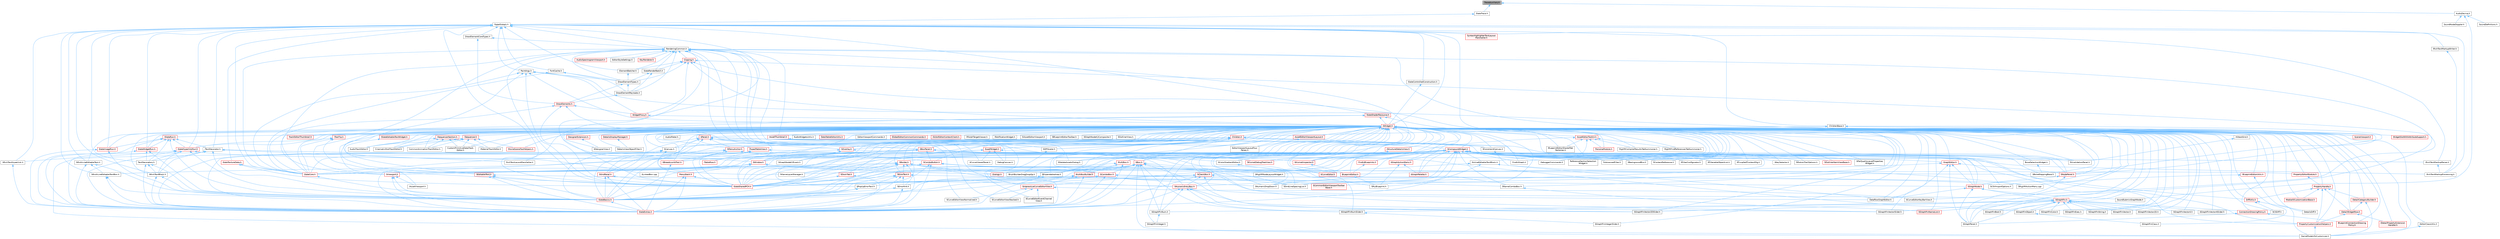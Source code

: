 digraph "TraceAuxiliary.h"
{
 // INTERACTIVE_SVG=YES
 // LATEX_PDF_SIZE
  bgcolor="transparent";
  edge [fontname=Helvetica,fontsize=10,labelfontname=Helvetica,labelfontsize=10];
  node [fontname=Helvetica,fontsize=10,shape=box,height=0.2,width=0.4];
  Node1 [id="Node000001",label="TraceAuxiliary.h",height=0.2,width=0.4,color="gray40", fillcolor="grey60", style="filled", fontcolor="black",tooltip=" "];
  Node1 -> Node2 [id="edge1_Node000001_Node000002",dir="back",color="steelblue1",style="solid",tooltip=" "];
  Node2 [id="Node000002",label="AudioDevice.h",height=0.2,width=0.4,color="grey40", fillcolor="white", style="filled",URL="$d7/ddb/AudioDevice_8h.html",tooltip=" "];
  Node2 -> Node3 [id="edge2_Node000002_Node000003",dir="back",color="steelblue1",style="solid",tooltip=" "];
  Node3 [id="Node000003",label="SoundDefinitions.h",height=0.2,width=0.4,color="grey40", fillcolor="white", style="filled",URL="$d4/da9/SoundDefinitions_8h.html",tooltip=" "];
  Node2 -> Node4 [id="edge3_Node000002_Node000004",dir="back",color="steelblue1",style="solid",tooltip=" "];
  Node4 [id="Node000004",label="SoundNodeDoppler.h",height=0.2,width=0.4,color="grey40", fillcolor="white", style="filled",URL="$d1/d51/SoundNodeDoppler_8h.html",tooltip=" "];
  Node2 -> Node5 [id="edge4_Node000002_Node000005",dir="back",color="steelblue1",style="solid",tooltip=" "];
  Node5 [id="Node000005",label="SoundSubmixGraphNode.h",height=0.2,width=0.4,color="grey40", fillcolor="white", style="filled",URL="$d5/d09/SoundSubmixGraphNode_8h.html",tooltip=" "];
  Node1 -> Node6 [id="edge5_Node000001_Node000006",dir="back",color="steelblue1",style="solid",tooltip=" "];
  Node6 [id="Node000006",label="SlateTrace.h",height=0.2,width=0.4,color="grey40", fillcolor="white", style="filled",URL="$dd/d15/SlateTrace_8h.html",tooltip=" "];
  Node6 -> Node7 [id="edge6_Node000006_Node000007",dir="back",color="steelblue1",style="solid",tooltip=" "];
  Node7 [id="Node000007",label="SlateGlobals.h",height=0.2,width=0.4,color="grey40", fillcolor="white", style="filled",URL="$d9/db9/SlateGlobals_8h.html",tooltip=" "];
  Node7 -> Node8 [id="edge7_Node000007_Node000008",dir="back",color="steelblue1",style="solid",tooltip=" "];
  Node8 [id="Node000008",label="ChildrenBase.h",height=0.2,width=0.4,color="grey40", fillcolor="white", style="filled",URL="$d8/db1/ChildrenBase_8h.html",tooltip=" "];
  Node8 -> Node9 [id="edge8_Node000008_Node000009",dir="back",color="steelblue1",style="solid",tooltip=" "];
  Node9 [id="Node000009",label="Children.h",height=0.2,width=0.4,color="red", fillcolor="#FFF0F0", style="filled",URL="$db/d68/Children_8h.html",tooltip=" "];
  Node9 -> Node91 [id="edge9_Node000009_Node000091",dir="back",color="steelblue1",style="solid",tooltip=" "];
  Node91 [id="Node000091",label="SBox.h",height=0.2,width=0.4,color="red", fillcolor="#FFF0F0", style="filled",URL="$dd/d43/SBox_8h.html",tooltip=" "];
  Node91 -> Node92 [id="edge10_Node000091_Node000092",dir="back",color="steelblue1",style="solid",tooltip=" "];
  Node92 [id="Node000092",label="BrushBuilderDragDropOp.h",height=0.2,width=0.4,color="grey40", fillcolor="white", style="filled",URL="$d9/d56/BrushBuilderDragDropOp_8h.html",tooltip=" "];
  Node91 -> Node93 [id="edge11_Node000091_Node000093",dir="back",color="steelblue1",style="solid",tooltip=" "];
  Node93 [id="Node000093",label="GameModeInfoCustomizer.h",height=0.2,width=0.4,color="grey40", fillcolor="white", style="filled",URL="$d5/df3/GameModeInfoCustomizer_8h.html",tooltip=" "];
  Node91 -> Node94 [id="edge12_Node000091_Node000094",dir="back",color="steelblue1",style="solid",tooltip=" "];
  Node94 [id="Node000094",label="SComboBox.h",height=0.2,width=0.4,color="red", fillcolor="#FFF0F0", style="filled",URL="$d2/dd5/SComboBox_8h.html",tooltip=" "];
  Node94 -> Node104 [id="edge13_Node000094_Node000104",dir="back",color="steelblue1",style="solid",tooltip=" "];
  Node104 [id="Node000104",label="SCSVImportOptions.h",height=0.2,width=0.4,color="grey40", fillcolor="white", style="filled",URL="$d7/dfe/SCSVImportOptions_8h.html",tooltip=" "];
  Node94 -> Node107 [id="edge14_Node000094_Node000107",dir="back",color="steelblue1",style="solid",tooltip=" "];
  Node107 [id="Node000107",label="SNameComboBox.h",height=0.2,width=0.4,color="grey40", fillcolor="white", style="filled",URL="$d8/d4b/SNameComboBox_8h.html",tooltip=" "];
  Node107 -> Node53 [id="edge15_Node000107_Node000053",dir="back",color="steelblue1",style="solid",tooltip=" "];
  Node53 [id="Node000053",label="SGraphPinNameList.h",height=0.2,width=0.4,color="red", fillcolor="#FFF0F0", style="filled",URL="$d4/d09/SGraphPinNameList_8h.html",tooltip=" "];
  Node94 -> Node84 [id="edge16_Node000094_Node000084",dir="back",color="steelblue1",style="solid",tooltip=" "];
  Node84 [id="Node000084",label="SlateBasics.h",height=0.2,width=0.4,color="red", fillcolor="#FFF0F0", style="filled",URL="$da/d2f/SlateBasics_8h.html",tooltip=" "];
  Node84 -> Node86 [id="edge17_Node000084_Node000086",dir="back",color="steelblue1",style="solid",tooltip=" "];
  Node86 [id="Node000086",label="SlateExtras.h",height=0.2,width=0.4,color="red", fillcolor="#FFF0F0", style="filled",URL="$d8/dec/SlateExtras_8h.html",tooltip=" "];
  Node94 -> Node86 [id="edge18_Node000094_Node000086",dir="back",color="steelblue1",style="solid",tooltip=" "];
  Node94 -> Node88 [id="edge19_Node000094_Node000088",dir="back",color="steelblue1",style="solid",tooltip=" "];
  Node88 [id="Node000088",label="SlateSharedPCH.h",height=0.2,width=0.4,color="red", fillcolor="#FFF0F0", style="filled",URL="$d1/dfc/SlateSharedPCH_8h.html",tooltip=" "];
  Node91 -> Node125 [id="edge20_Node000091_Node000125",dir="back",color="steelblue1",style="solid",tooltip=" "];
  Node125 [id="Node000125",label="SGameLayerManager.h",height=0.2,width=0.4,color="grey40", fillcolor="white", style="filled",URL="$da/d3a/SGameLayerManager_8h.html",tooltip=" "];
  Node91 -> Node55 [id="edge21_Node000091_Node000055",dir="back",color="steelblue1",style="solid",tooltip=" "];
  Node55 [id="Node000055",label="SGraphPinNum.h",height=0.2,width=0.4,color="grey40", fillcolor="white", style="filled",URL="$d7/da4/SGraphPinNum_8h.html",tooltip=" "];
  Node55 -> Node56 [id="edge22_Node000055_Node000056",dir="back",color="steelblue1",style="solid",tooltip=" "];
  Node56 [id="Node000056",label="SGraphPinInteger.h",height=0.2,width=0.4,color="grey40", fillcolor="white", style="filled",URL="$df/d54/SGraphPinInteger_8h.html",tooltip=" "];
  Node91 -> Node57 [id="edge23_Node000091_Node000057",dir="back",color="steelblue1",style="solid",tooltip=" "];
  Node57 [id="Node000057",label="SGraphPinNumSlider.h",height=0.2,width=0.4,color="grey40", fillcolor="white", style="filled",URL="$d5/d00/SGraphPinNumSlider_8h.html",tooltip=" "];
  Node57 -> Node58 [id="edge24_Node000057_Node000058",dir="back",color="steelblue1",style="solid",tooltip=" "];
  Node58 [id="Node000058",label="SGraphPinIntegerSlider.h",height=0.2,width=0.4,color="grey40", fillcolor="white", style="filled",URL="$da/d60/SGraphPinIntegerSlider_8h.html",tooltip=" "];
  Node91 -> Node65 [id="edge25_Node000091_Node000065",dir="back",color="steelblue1",style="solid",tooltip=" "];
  Node65 [id="Node000065",label="SGraphPinVector2DSlider.h",height=0.2,width=0.4,color="grey40", fillcolor="white", style="filled",URL="$d7/d05/SGraphPinVector2DSlider_8h.html",tooltip=" "];
  Node91 -> Node68 [id="edge26_Node000091_Node000068",dir="back",color="steelblue1",style="solid",tooltip=" "];
  Node68 [id="Node000068",label="SGraphPinVectorSlider.h",height=0.2,width=0.4,color="grey40", fillcolor="white", style="filled",URL="$dc/d38/SGraphPinVectorSlider_8h.html",tooltip=" "];
  Node91 -> Node163 [id="edge27_Node000091_Node000163",dir="back",color="steelblue1",style="solid",tooltip=" "];
  Node163 [id="Node000163",label="SRigVMNodeLayoutWidget.h",height=0.2,width=0.4,color="grey40", fillcolor="white", style="filled",URL="$dc/da9/SRigVMNodeLayoutWidget_8h.html",tooltip=" "];
  Node91 -> Node84 [id="edge28_Node000091_Node000084",dir="back",color="steelblue1",style="solid",tooltip=" "];
  Node91 -> Node86 [id="edge29_Node000091_Node000086",dir="back",color="steelblue1",style="solid",tooltip=" "];
  Node91 -> Node88 [id="edge30_Node000091_Node000088",dir="back",color="steelblue1",style="solid",tooltip=" "];
  Node9 -> Node299 [id="edge31_Node000009_Node000299",dir="back",color="steelblue1",style="solid",tooltip=" "];
  Node299 [id="Node000299",label="SBoxPanel.h",height=0.2,width=0.4,color="red", fillcolor="#FFF0F0", style="filled",URL="$d8/de6/SBoxPanel_8h.html",tooltip=" "];
  Node299 -> Node273 [id="edge32_Node000299_Node000273",dir="back",color="steelblue1",style="solid",tooltip=" "];
  Node273 [id="Node000273",label="DiffUtils.h",height=0.2,width=0.4,color="red", fillcolor="#FFF0F0", style="filled",URL="$d4/d91/DiffUtils_8h.html",tooltip=" "];
  Node273 -> Node278 [id="edge33_Node000273_Node000278",dir="back",color="steelblue1",style="solid",tooltip=" "];
  Node278 [id="Node000278",label="DetailsDiff.h",height=0.2,width=0.4,color="grey40", fillcolor="white", style="filled",URL="$de/dfc/DetailsDiff_8h.html",tooltip=" "];
  Node273 -> Node279 [id="edge34_Node000273_Node000279",dir="back",color="steelblue1",style="solid",tooltip=" "];
  Node279 [id="Node000279",label="SCSDiff.h",height=0.2,width=0.4,color="grey40", fillcolor="white", style="filled",URL="$da/dc5/SCSDiff_8h.html",tooltip=" "];
  Node299 -> Node93 [id="edge35_Node000299_Node000093",dir="back",color="steelblue1",style="solid",tooltip=" "];
  Node299 -> Node322 [id="edge36_Node000299_Node000322",dir="back",color="steelblue1",style="solid",tooltip=" "];
  Node322 [id="Node000322",label="PropertyCustomizationHelpers.h",height=0.2,width=0.4,color="red", fillcolor="#FFF0F0", style="filled",URL="$d7/dd0/PropertyCustomizationHelpers_8h.html",tooltip=" "];
  Node322 -> Node93 [id="edge37_Node000322_Node000093",dir="back",color="steelblue1",style="solid",tooltip=" "];
  Node299 -> Node326 [id="edge38_Node000299_Node000326",dir="back",color="steelblue1",style="solid",tooltip=" "];
  Node326 [id="Node000326",label="SBreadcrumbTrail.h",height=0.2,width=0.4,color="red", fillcolor="#FFF0F0", style="filled",URL="$d4/de2/SBreadcrumbTrail_8h.html",tooltip=" "];
  Node326 -> Node86 [id="edge39_Node000326_Node000086",dir="back",color="steelblue1",style="solid",tooltip=" "];
  Node299 -> Node327 [id="edge40_Node000299_Node000327",dir="back",color="steelblue1",style="solid",tooltip=" "];
  Node327 [id="Node000327",label="SComboButton.h",height=0.2,width=0.4,color="red", fillcolor="#FFF0F0", style="filled",URL="$dc/d43/SComboButton_8h.html",tooltip=" "];
  Node327 -> Node169 [id="edge41_Node000327_Node000169",dir="back",color="steelblue1",style="solid",tooltip=" "];
  Node169 [id="Node000169",label="SBoneMappingBase.h",height=0.2,width=0.4,color="grey40", fillcolor="white", style="filled",URL="$d7/d49/SBoneMappingBase_8h.html",tooltip=" "];
  Node327 -> Node94 [id="edge42_Node000327_Node000094",dir="back",color="steelblue1",style="solid",tooltip=" "];
  Node327 -> Node144 [id="edge43_Node000327_Node000144",dir="back",color="steelblue1",style="solid",tooltip=" "];
  Node144 [id="Node000144",label="SGridLineSpacingList.h",height=0.2,width=0.4,color="grey40", fillcolor="white", style="filled",URL="$db/d48/SGridLineSpacingList_8h.html",tooltip=" "];
  Node327 -> Node151 [id="edge44_Node000327_Node000151",dir="back",color="steelblue1",style="solid",tooltip=" "];
  Node151 [id="Node000151",label="SNumericDropDown.h",height=0.2,width=0.4,color="grey40", fillcolor="white", style="filled",URL="$d3/d12/SNumericDropDown_8h.html",tooltip=" "];
  Node327 -> Node331 [id="edge45_Node000327_Node000331",dir="back",color="steelblue1",style="solid",tooltip=" "];
  Node331 [id="Node000331",label="SPopUpErrorText.h",height=0.2,width=0.4,color="grey40", fillcolor="white", style="filled",URL="$d7/d15/SPopUpErrorText_8h.html",tooltip=" "];
  Node331 -> Node84 [id="edge46_Node000331_Node000084",dir="back",color="steelblue1",style="solid",tooltip=" "];
  Node331 -> Node86 [id="edge47_Node000331_Node000086",dir="back",color="steelblue1",style="solid",tooltip=" "];
  Node327 -> Node84 [id="edge48_Node000327_Node000084",dir="back",color="steelblue1",style="solid",tooltip=" "];
  Node327 -> Node86 [id="edge49_Node000327_Node000086",dir="back",color="steelblue1",style="solid",tooltip=" "];
  Node327 -> Node88 [id="edge50_Node000327_Node000088",dir="back",color="steelblue1",style="solid",tooltip=" "];
  Node299 -> Node144 [id="edge51_Node000299_Node000144",dir="back",color="steelblue1",style="solid",tooltip=" "];
  Node299 -> Node151 [id="edge52_Node000299_Node000151",dir="back",color="steelblue1",style="solid",tooltip=" "];
  Node299 -> Node334 [id="edge53_Node000299_Node000334",dir="back",color="steelblue1",style="solid",tooltip=" "];
  Node334 [id="Node000334",label="SNumericEntryBox.h",height=0.2,width=0.4,color="red", fillcolor="#FFF0F0", style="filled",URL="$d8/d1a/SNumericEntryBox_8h.html",tooltip=" "];
  Node334 -> Node55 [id="edge54_Node000334_Node000055",dir="back",color="steelblue1",style="solid",tooltip=" "];
  Node334 -> Node57 [id="edge55_Node000334_Node000057",dir="back",color="steelblue1",style="solid",tooltip=" "];
  Node334 -> Node65 [id="edge56_Node000334_Node000065",dir="back",color="steelblue1",style="solid",tooltip=" "];
  Node334 -> Node68 [id="edge57_Node000334_Node000068",dir="back",color="steelblue1",style="solid",tooltip=" "];
  Node334 -> Node86 [id="edge58_Node000334_Node000086",dir="back",color="steelblue1",style="solid",tooltip=" "];
  Node299 -> Node349 [id="edge59_Node000299_Node000349",dir="back",color="steelblue1",style="solid",tooltip=" "];
  Node349 [id="Node000349",label="SWindow.h",height=0.2,width=0.4,color="red", fillcolor="#FFF0F0", style="filled",URL="$d2/d6d/SWindow_8h.html",tooltip=" "];
  Node349 -> Node176 [id="edge60_Node000349_Node000176",dir="back",color="steelblue1",style="solid",tooltip=" "];
  Node176 [id="Node000176",label="BlueprintEditor.h",height=0.2,width=0.4,color="red", fillcolor="#FFF0F0", style="filled",URL="$df/d7d/BlueprintEditor_8h.html",tooltip=" "];
  Node176 -> Node183 [id="edge61_Node000176_Node000183",dir="back",color="steelblue1",style="solid",tooltip=" "];
  Node183 [id="Node000183",label="SMyBlueprint.h",height=0.2,width=0.4,color="grey40", fillcolor="white", style="filled",URL="$d3/d34/SMyBlueprint_8h.html",tooltip=" "];
  Node349 -> Node351 [id="edge62_Node000349_Node000351",dir="back",color="steelblue1",style="solid",tooltip=" "];
  Node351 [id="Node000351",label="Dialogs.h",height=0.2,width=0.4,color="red", fillcolor="#FFF0F0", style="filled",URL="$d2/d5c/Dialogs_8h.html",tooltip=" "];
  Node349 -> Node571 [id="edge63_Node000349_Node000571",dir="back",color="steelblue1",style="solid",tooltip=" "];
  Node571 [id="Node000571",label="MenuStack.h",height=0.2,width=0.4,color="red", fillcolor="#FFF0F0", style="filled",URL="$d8/d80/MenuStack_8h.html",tooltip=" "];
  Node571 -> Node84 [id="edge64_Node000571_Node000084",dir="back",color="steelblue1",style="solid",tooltip=" "];
  Node571 -> Node86 [id="edge65_Node000571_Node000086",dir="back",color="steelblue1",style="solid",tooltip=" "];
  Node571 -> Node88 [id="edge66_Node000571_Node000088",dir="back",color="steelblue1",style="solid",tooltip=" "];
  Node349 -> Node608 [id="edge67_Node000349_Node000608",dir="back",color="steelblue1",style="solid",tooltip=" "];
  Node608 [id="Node000608",label="PropertyEditorModule.h",height=0.2,width=0.4,color="red", fillcolor="#FFF0F0", style="filled",URL="$d5/d90/PropertyEditorModule_8h.html",tooltip=" "];
  Node608 -> Node612 [id="edge68_Node000608_Node000612",dir="back",color="steelblue1",style="solid",tooltip=" "];
  Node612 [id="Node000612",label="PropertyHandle.h",height=0.2,width=0.4,color="red", fillcolor="#FFF0F0", style="filled",URL="$d7/d90/PropertyHandle_8h.html",tooltip=" "];
  Node612 -> Node613 [id="edge69_Node000612_Node000613",dir="back",color="steelblue1",style="solid",tooltip=" "];
  Node613 [id="Node000613",label="DetailCategoryBuilder.h",height=0.2,width=0.4,color="red", fillcolor="#FFF0F0", style="filled",URL="$d9/de8/DetailCategoryBuilder_8h.html",tooltip=" "];
  Node613 -> Node615 [id="edge70_Node000613_Node000615",dir="back",color="steelblue1",style="solid",tooltip=" "];
  Node615 [id="Node000615",label="DetailWidgetRow.h",height=0.2,width=0.4,color="red", fillcolor="#FFF0F0", style="filled",URL="$d4/d4d/DetailWidgetRow_8h.html",tooltip=" "];
  Node615 -> Node616 [id="edge71_Node000615_Node000616",dir="back",color="steelblue1",style="solid",tooltip=" "];
  Node616 [id="Node000616",label="IDetailPropertyExtension\lHandler.h",height=0.2,width=0.4,color="red", fillcolor="#FFF0F0", style="filled",URL="$d6/d81/IDetailPropertyExtensionHandler_8h.html",tooltip=" "];
  Node615 -> Node322 [id="edge72_Node000615_Node000322",dir="back",color="steelblue1",style="solid",tooltip=" "];
  Node613 -> Node93 [id="edge73_Node000613_Node000093",dir="back",color="steelblue1",style="solid",tooltip=" "];
  Node612 -> Node615 [id="edge74_Node000612_Node000615",dir="back",color="steelblue1",style="solid",tooltip=" "];
  Node612 -> Node273 [id="edge75_Node000612_Node000273",dir="back",color="steelblue1",style="solid",tooltip=" "];
  Node612 -> Node639 [id="edge76_Node000612_Node000639",dir="back",color="steelblue1",style="solid",tooltip=" "];
  Node639 [id="Node000639",label="MediaIOCustomizationBase.h",height=0.2,width=0.4,color="red", fillcolor="#FFF0F0", style="filled",URL="$d2/dd0/MediaIOCustomizationBase_8h.html",tooltip=" "];
  Node612 -> Node322 [id="edge77_Node000612_Node000322",dir="back",color="steelblue1",style="solid",tooltip=" "];
  Node349 -> Node649 [id="edge78_Node000349_Node000649",dir="back",color="steelblue1",style="solid",tooltip=" "];
  Node649 [id="Node000649",label="SViewport.h",height=0.2,width=0.4,color="red", fillcolor="#FFF0F0", style="filled",URL="$d8/db1/SViewport_8h.html",tooltip=" "];
  Node649 -> Node650 [id="edge79_Node000649_Node000650",dir="back",color="steelblue1",style="solid",tooltip=" "];
  Node650 [id="Node000650",label="IAssetViewport.h",height=0.2,width=0.4,color="grey40", fillcolor="white", style="filled",URL="$de/d65/IAssetViewport_8h.html",tooltip=" "];
  Node649 -> Node84 [id="edge80_Node000649_Node000084",dir="back",color="steelblue1",style="solid",tooltip=" "];
  Node649 -> Node86 [id="edge81_Node000649_Node000086",dir="back",color="steelblue1",style="solid",tooltip=" "];
  Node349 -> Node82 [id="edge82_Node000349_Node000082",dir="back",color="steelblue1",style="solid",tooltip=" "];
  Node82 [id="Node000082",label="SlateCore.h",height=0.2,width=0.4,color="red", fillcolor="#FFF0F0", style="filled",URL="$dc/d03/SlateCore_8h.html",tooltip=" "];
  Node82 -> Node84 [id="edge83_Node000082_Node000084",dir="back",color="steelblue1",style="solid",tooltip=" "];
  Node349 -> Node88 [id="edge84_Node000349_Node000088",dir="back",color="steelblue1",style="solid",tooltip=" "];
  Node299 -> Node82 [id="edge85_Node000299_Node000082",dir="back",color="steelblue1",style="solid",tooltip=" "];
  Node299 -> Node88 [id="edge86_Node000299_Node000088",dir="back",color="steelblue1",style="solid",tooltip=" "];
  Node9 -> Node677 [id="edge87_Node000009_Node000677",dir="back",color="steelblue1",style="solid",tooltip=" "];
  Node677 [id="Node000677",label="SCanvas.h",height=0.2,width=0.4,color="grey40", fillcolor="white", style="filled",URL="$d4/dfa/SCanvas_8h.html",tooltip=" "];
  Node677 -> Node125 [id="edge88_Node000677_Node000125",dir="back",color="steelblue1",style="solid",tooltip=" "];
  Node677 -> Node84 [id="edge89_Node000677_Node000084",dir="back",color="steelblue1",style="solid",tooltip=" "];
  Node677 -> Node86 [id="edge90_Node000677_Node000086",dir="back",color="steelblue1",style="solid",tooltip=" "];
  Node9 -> Node679 [id="edge91_Node000009_Node000679",dir="back",color="steelblue1",style="solid",tooltip=" "];
  Node679 [id="Node000679",label="SCompoundWidget.h",height=0.2,width=0.4,color="red", fillcolor="#FFF0F0", style="filled",URL="$db/d0b/SCompoundWidget_8h.html",tooltip=" "];
  Node679 -> Node168 [id="edge92_Node000679_Node000168",dir="back",color="steelblue1",style="solid",tooltip=" "];
  Node168 [id="Node000168",label="BoneSelectionWidget.h",height=0.2,width=0.4,color="grey40", fillcolor="white", style="filled",URL="$d4/dd3/BoneSelectionWidget_8h.html",tooltip=" "];
  Node168 -> Node169 [id="edge93_Node000168_Node000169",dir="back",color="steelblue1",style="solid",tooltip=" "];
  Node679 -> Node692 [id="edge94_Node000679_Node000692",dir="back",color="steelblue1",style="solid",tooltip=" "];
  Node692 [id="Node000692",label="DebuggerCommands.h",height=0.2,width=0.4,color="grey40", fillcolor="white", style="filled",URL="$dc/da1/DebuggerCommands_8h.html",tooltip=" "];
  Node679 -> Node351 [id="edge95_Node000679_Node000351",dir="back",color="steelblue1",style="solid",tooltip=" "];
  Node679 -> Node175 [id="edge96_Node000679_Node000175",dir="back",color="steelblue1",style="solid",tooltip=" "];
  Node175 [id="Node000175",label="FindInBlueprints.h",height=0.2,width=0.4,color="red", fillcolor="#FFF0F0", style="filled",URL="$d0/d27/FindInBlueprints_8h.html",tooltip=" "];
  Node175 -> Node176 [id="edge97_Node000175_Node000176",dir="back",color="steelblue1",style="solid",tooltip=" "];
  Node679 -> Node190 [id="edge98_Node000679_Node000190",dir="back",color="steelblue1",style="solid",tooltip=" "];
  Node190 [id="Node000190",label="FindInGraph.h",height=0.2,width=0.4,color="grey40", fillcolor="white", style="filled",URL="$de/d36/FindInGraph_8h.html",tooltip=" "];
  Node679 -> Node693 [id="edge99_Node000679_Node000693",dir="back",color="steelblue1",style="solid",tooltip=" "];
  Node693 [id="Node000693",label="GraphEditor.h",height=0.2,width=0.4,color="red", fillcolor="#FFF0F0", style="filled",URL="$dc/dc5/GraphEditor_8h.html",tooltip=" "];
  Node693 -> Node176 [id="edge100_Node000693_Node000176",dir="back",color="steelblue1",style="solid",tooltip=" "];
  Node693 -> Node23 [id="edge101_Node000693_Node000023",dir="back",color="steelblue1",style="solid",tooltip=" "];
  Node23 [id="Node000023",label="DataflowGraphEditor.h",height=0.2,width=0.4,color="grey40", fillcolor="white", style="filled",URL="$d4/dfa/DataflowGraphEditor_8h.html",tooltip=" "];
  Node693 -> Node22 [id="edge102_Node000693_Node000022",dir="back",color="steelblue1",style="solid",tooltip=" "];
  Node22 [id="Node000022",label="SGraphNode.h",height=0.2,width=0.4,color="red", fillcolor="#FFF0F0", style="filled",URL="$d2/d30/SGraphNode_8h.html",tooltip=" "];
  Node22 -> Node23 [id="edge103_Node000022_Node000023",dir="back",color="steelblue1",style="solid",tooltip=" "];
  Node22 -> Node40 [id="edge104_Node000022_Node000040",dir="back",color="steelblue1",style="solid",tooltip=" "];
  Node40 [id="Node000040",label="SGraphPanel.h",height=0.2,width=0.4,color="grey40", fillcolor="white", style="filled",URL="$d2/dcf/SGraphPanel_8h.html",tooltip=" "];
  Node22 -> Node41 [id="edge105_Node000022_Node000041",dir="back",color="steelblue1",style="solid",tooltip=" "];
  Node41 [id="Node000041",label="SGraphPin.h",height=0.2,width=0.4,color="red", fillcolor="#FFF0F0", style="filled",URL="$d1/dd1/SGraphPin_8h.html",tooltip=" "];
  Node41 -> Node42 [id="edge106_Node000041_Node000042",dir="back",color="steelblue1",style="solid",tooltip=" "];
  Node42 [id="Node000042",label="ConnectionDrawingPolicy.h",height=0.2,width=0.4,color="red", fillcolor="#FFF0F0", style="filled",URL="$d5/dc8/ConnectionDrawingPolicy_8h.html",tooltip=" "];
  Node42 -> Node43 [id="edge107_Node000042_Node000043",dir="back",color="steelblue1",style="solid",tooltip=" "];
  Node43 [id="Node000043",label="BlueprintConnectionDrawing\lPolicy.h",height=0.2,width=0.4,color="red", fillcolor="#FFF0F0", style="filled",URL="$d2/dfc/BlueprintConnectionDrawingPolicy_8h.html",tooltip=" "];
  Node42 -> Node40 [id="edge108_Node000042_Node000040",dir="back",color="steelblue1",style="solid",tooltip=" "];
  Node41 -> Node40 [id="edge109_Node000041_Node000040",dir="back",color="steelblue1",style="solid",tooltip=" "];
  Node41 -> Node49 [id="edge110_Node000041_Node000049",dir="back",color="steelblue1",style="solid",tooltip=" "];
  Node49 [id="Node000049",label="SGraphPinBool.h",height=0.2,width=0.4,color="grey40", fillcolor="white", style="filled",URL="$d8/d82/SGraphPinBool_8h.html",tooltip=" "];
  Node41 -> Node50 [id="edge111_Node000041_Node000050",dir="back",color="steelblue1",style="solid",tooltip=" "];
  Node50 [id="Node000050",label="SGraphPinColor.h",height=0.2,width=0.4,color="grey40", fillcolor="white", style="filled",URL="$dd/d8d/SGraphPinColor_8h.html",tooltip=" "];
  Node41 -> Node52 [id="edge112_Node000041_Node000052",dir="back",color="steelblue1",style="solid",tooltip=" "];
  Node52 [id="Node000052",label="SGraphPinExec.h",height=0.2,width=0.4,color="grey40", fillcolor="white", style="filled",URL="$d1/d4c/SGraphPinExec_8h.html",tooltip=" "];
  Node41 -> Node53 [id="edge113_Node000041_Node000053",dir="back",color="steelblue1",style="solid",tooltip=" "];
  Node41 -> Node55 [id="edge114_Node000041_Node000055",dir="back",color="steelblue1",style="solid",tooltip=" "];
  Node41 -> Node57 [id="edge115_Node000041_Node000057",dir="back",color="steelblue1",style="solid",tooltip=" "];
  Node41 -> Node59 [id="edge116_Node000041_Node000059",dir="back",color="steelblue1",style="solid",tooltip=" "];
  Node59 [id="Node000059",label="SGraphPinObject.h",height=0.2,width=0.4,color="grey40", fillcolor="white", style="filled",URL="$da/dd6/SGraphPinObject_8h.html",tooltip=" "];
  Node59 -> Node60 [id="edge117_Node000059_Node000060",dir="back",color="steelblue1",style="solid",tooltip=" "];
  Node60 [id="Node000060",label="SGraphPinClass.h",height=0.2,width=0.4,color="grey40", fillcolor="white", style="filled",URL="$df/d8d/SGraphPinClass_8h.html",tooltip=" "];
  Node41 -> Node61 [id="edge118_Node000041_Node000061",dir="back",color="steelblue1",style="solid",tooltip=" "];
  Node61 [id="Node000061",label="SGraphPinString.h",height=0.2,width=0.4,color="grey40", fillcolor="white", style="filled",URL="$d0/d49/SGraphPinString_8h.html",tooltip=" "];
  Node41 -> Node63 [id="edge119_Node000041_Node000063",dir="back",color="steelblue1",style="solid",tooltip=" "];
  Node63 [id="Node000063",label="SGraphPinVector.h",height=0.2,width=0.4,color="grey40", fillcolor="white", style="filled",URL="$d8/de7/SGraphPinVector_8h.html",tooltip=" "];
  Node41 -> Node64 [id="edge120_Node000041_Node000064",dir="back",color="steelblue1",style="solid",tooltip=" "];
  Node64 [id="Node000064",label="SGraphPinVector2D.h",height=0.2,width=0.4,color="grey40", fillcolor="white", style="filled",URL="$d7/d67/SGraphPinVector2D_8h.html",tooltip=" "];
  Node41 -> Node65 [id="edge121_Node000041_Node000065",dir="back",color="steelblue1",style="solid",tooltip=" "];
  Node41 -> Node66 [id="edge122_Node000041_Node000066",dir="back",color="steelblue1",style="solid",tooltip=" "];
  Node66 [id="Node000066",label="SGraphPinVector4.h",height=0.2,width=0.4,color="grey40", fillcolor="white", style="filled",URL="$d4/d94/SGraphPinVector4_8h.html",tooltip=" "];
  Node41 -> Node67 [id="edge123_Node000041_Node000067",dir="back",color="steelblue1",style="solid",tooltip=" "];
  Node67 [id="Node000067",label="SGraphPinVector4Slider.h",height=0.2,width=0.4,color="grey40", fillcolor="white", style="filled",URL="$d9/db8/SGraphPinVector4Slider_8h.html",tooltip=" "];
  Node41 -> Node68 [id="edge124_Node000041_Node000068",dir="back",color="steelblue1",style="solid",tooltip=" "];
  Node22 -> Node5 [id="edge125_Node000022_Node000005",dir="back",color="steelblue1",style="solid",tooltip=" "];
  Node693 -> Node40 [id="edge126_Node000693_Node000040",dir="back",color="steelblue1",style="solid",tooltip=" "];
  Node693 -> Node12 [id="edge127_Node000693_Node000012",dir="back",color="steelblue1",style="solid",tooltip=" "];
  Node12 [id="Node000012",label="SNodePanel.h",height=0.2,width=0.4,color="red", fillcolor="#FFF0F0", style="filled",URL="$da/db1/SNodePanel_8h.html",tooltip=" "];
  Node12 -> Node22 [id="edge128_Node000012_Node000022",dir="back",color="steelblue1",style="solid",tooltip=" "];
  Node12 -> Node40 [id="edge129_Node000012_Node000040",dir="back",color="steelblue1",style="solid",tooltip=" "];
  Node679 -> Node127 [id="edge130_Node000679_Node000127",dir="back",color="steelblue1",style="solid",tooltip=" "];
  Node127 [id="Node000127",label="MultiBox.h",height=0.2,width=0.4,color="red", fillcolor="#FFF0F0", style="filled",URL="$d5/d73/MultiBox_8h.html",tooltip=" "];
  Node127 -> Node128 [id="edge131_Node000127_Node000128",dir="back",color="steelblue1",style="solid",tooltip=" "];
  Node128 [id="Node000128",label="MultiBoxBuilder.h",height=0.2,width=0.4,color="red", fillcolor="#FFF0F0", style="filled",URL="$d5/d36/MultiBoxBuilder_8h.html",tooltip=" "];
  Node128 -> Node140 [id="edge132_Node000128_Node000140",dir="back",color="steelblue1",style="solid",tooltip=" "];
  Node140 [id="Node000140",label="SCommonEditorViewportToolbar\lBase.h",height=0.2,width=0.4,color="red", fillcolor="#FFF0F0", style="filled",URL="$d0/d79/SCommonEditorViewportToolbarBase_8h.html",tooltip=" "];
  Node128 -> Node144 [id="edge133_Node000128_Node000144",dir="back",color="steelblue1",style="solid",tooltip=" "];
  Node128 -> Node145 [id="edge134_Node000128_Node000145",dir="back",color="steelblue1",style="solid",tooltip=" "];
  Node145 [id="Node000145",label="SInteractiveCurveEditorView.h",height=0.2,width=0.4,color="red", fillcolor="#FFF0F0", style="filled",URL="$d2/dd9/SInteractiveCurveEditorView_8h.html",tooltip=" "];
  Node145 -> Node146 [id="edge135_Node000145_Node000146",dir="back",color="steelblue1",style="solid",tooltip=" "];
  Node146 [id="Node000146",label="SCurveEditorEventChannel\lView.h",height=0.2,width=0.4,color="grey40", fillcolor="white", style="filled",URL="$d9/df1/SCurveEditorEventChannelView_8h.html",tooltip=" "];
  Node145 -> Node147 [id="edge136_Node000145_Node000147",dir="back",color="steelblue1",style="solid",tooltip=" "];
  Node147 [id="Node000147",label="SCurveEditorKeyBarView.h",height=0.2,width=0.4,color="grey40", fillcolor="white", style="filled",URL="$d8/d9c/SCurveEditorKeyBarView_8h.html",tooltip=" "];
  Node145 -> Node149 [id="edge137_Node000145_Node000149",dir="back",color="steelblue1",style="solid",tooltip=" "];
  Node149 [id="Node000149",label="SCurveEditorViewNormalized.h",height=0.2,width=0.4,color="grey40", fillcolor="white", style="filled",URL="$d5/de3/SCurveEditorViewNormalized_8h.html",tooltip=" "];
  Node145 -> Node150 [id="edge138_Node000145_Node000150",dir="back",color="steelblue1",style="solid",tooltip=" "];
  Node150 [id="Node000150",label="SCurveEditorViewStacked.h",height=0.2,width=0.4,color="grey40", fillcolor="white", style="filled",URL="$d0/d5a/SCurveEditorViewStacked_8h.html",tooltip=" "];
  Node128 -> Node151 [id="edge139_Node000128_Node000151",dir="back",color="steelblue1",style="solid",tooltip=" "];
  Node128 -> Node84 [id="edge140_Node000128_Node000084",dir="back",color="steelblue1",style="solid",tooltip=" "];
  Node128 -> Node86 [id="edge141_Node000128_Node000086",dir="back",color="steelblue1",style="solid",tooltip=" "];
  Node128 -> Node88 [id="edge142_Node000128_Node000088",dir="back",color="steelblue1",style="solid",tooltip=" "];
  Node127 -> Node84 [id="edge143_Node000127_Node000084",dir="back",color="steelblue1",style="solid",tooltip=" "];
  Node127 -> Node86 [id="edge144_Node000127_Node000086",dir="back",color="steelblue1",style="solid",tooltip=" "];
  Node679 -> Node322 [id="edge145_Node000679_Node000322",dir="back",color="steelblue1",style="solid",tooltip=" "];
  Node679 -> Node248 [id="edge146_Node000679_Node000248",dir="back",color="steelblue1",style="solid",tooltip=" "];
  Node248 [id="Node000248",label="ReferenceSectionSelection\lWidget.h",height=0.2,width=0.4,color="grey40", fillcolor="white", style="filled",URL="$db/d75/ReferenceSectionSelectionWidget_8h.html",tooltip=" "];
  Node679 -> Node282 [id="edge147_Node000679_Node000282",dir="back",color="steelblue1",style="solid",tooltip=" "];
  Node282 [id="Node000282",label="SAdvancedFilter.h",height=0.2,width=0.4,color="grey40", fillcolor="white", style="filled",URL="$d1/d68/SAdvancedFilter_8h.html",tooltip=" "];
  Node679 -> Node714 [id="edge148_Node000679_Node000714",dir="back",color="steelblue1",style="solid",tooltip=" "];
  Node714 [id="Node000714",label="SBackgroundBlur.h",height=0.2,width=0.4,color="grey40", fillcolor="white", style="filled",URL="$d7/d30/SBackgroundBlur_8h.html",tooltip=" "];
  Node679 -> Node169 [id="edge149_Node000679_Node000169",dir="back",color="steelblue1",style="solid",tooltip=" "];
  Node679 -> Node716 [id="edge150_Node000679_Node000716",dir="back",color="steelblue1",style="solid",tooltip=" "];
  Node716 [id="Node000716",label="SBorder.h",height=0.2,width=0.4,color="red", fillcolor="#FFF0F0", style="filled",URL="$d2/d10/SBorder_8h.html",tooltip=" "];
  Node716 -> Node92 [id="edge151_Node000716_Node000092",dir="back",color="steelblue1",style="solid",tooltip=" "];
  Node716 -> Node351 [id="edge152_Node000716_Node000351",dir="back",color="steelblue1",style="solid",tooltip=" "];
  Node716 -> Node667 [id="edge153_Node000716_Node000667",dir="back",color="steelblue1",style="solid",tooltip=" "];
  Node667 [id="Node000667",label="SDockTab.h",height=0.2,width=0.4,color="red", fillcolor="#FFF0F0", style="filled",URL="$d2/d6f/SDockTab_8h.html",tooltip=" "];
  Node667 -> Node86 [id="edge154_Node000667_Node000086",dir="back",color="steelblue1",style="solid",tooltip=" "];
  Node667 -> Node88 [id="edge155_Node000667_Node000088",dir="back",color="steelblue1",style="solid",tooltip=" "];
  Node716 -> Node723 [id="edge156_Node000716_Node000723",dir="back",color="steelblue1",style="solid",tooltip=" "];
  Node723 [id="Node000723",label="SErrorText.h",height=0.2,width=0.4,color="red", fillcolor="#FFF0F0", style="filled",URL="$d7/d9a/SErrorText_8h.html",tooltip=" "];
  Node723 -> Node724 [id="edge157_Node000723_Node000724",dir="back",color="steelblue1",style="solid",tooltip=" "];
  Node724 [id="Node000724",label="SErrorHint.h",height=0.2,width=0.4,color="grey40", fillcolor="white", style="filled",URL="$d9/d4d/SErrorHint_8h.html",tooltip=" "];
  Node724 -> Node84 [id="edge158_Node000724_Node000084",dir="back",color="steelblue1",style="solid",tooltip=" "];
  Node724 -> Node86 [id="edge159_Node000724_Node000086",dir="back",color="steelblue1",style="solid",tooltip=" "];
  Node723 -> Node22 [id="edge160_Node000723_Node000022",dir="back",color="steelblue1",style="solid",tooltip=" "];
  Node723 -> Node331 [id="edge161_Node000723_Node000331",dir="back",color="steelblue1",style="solid",tooltip=" "];
  Node723 -> Node84 [id="edge162_Node000723_Node000084",dir="back",color="steelblue1",style="solid",tooltip=" "];
  Node723 -> Node86 [id="edge163_Node000723_Node000086",dir="back",color="steelblue1",style="solid",tooltip=" "];
  Node723 -> Node88 [id="edge164_Node000723_Node000088",dir="back",color="steelblue1",style="solid",tooltip=" "];
  Node716 -> Node41 [id="edge165_Node000716_Node000041",dir="back",color="steelblue1",style="solid",tooltip=" "];
  Node716 -> Node11 [id="edge166_Node000716_Node000011",dir="back",color="steelblue1",style="solid",tooltip=" "];
  Node11 [id="Node000011",label="SLinkedBox.cpp",height=0.2,width=0.4,color="grey40", fillcolor="white", style="filled",URL="$de/dd2/SLinkedBox_8cpp.html",tooltip=" "];
  Node716 -> Node752 [id="edge167_Node000716_Node000752",dir="back",color="steelblue1",style="solid",tooltip=" "];
  Node752 [id="Node000752",label="SMultiLineEditableTextBox.h",height=0.2,width=0.4,color="grey40", fillcolor="white", style="filled",URL="$da/d53/SMultiLineEditableTextBox_8h.html",tooltip=" "];
  Node752 -> Node84 [id="edge168_Node000752_Node000084",dir="back",color="steelblue1",style="solid",tooltip=" "];
  Node752 -> Node86 [id="edge169_Node000752_Node000086",dir="back",color="steelblue1",style="solid",tooltip=" "];
  Node716 -> Node334 [id="edge170_Node000716_Node000334",dir="back",color="steelblue1",style="solid",tooltip=" "];
  Node716 -> Node84 [id="edge171_Node000716_Node000084",dir="back",color="steelblue1",style="solid",tooltip=" "];
  Node716 -> Node86 [id="edge172_Node000716_Node000086",dir="back",color="steelblue1",style="solid",tooltip=" "];
  Node716 -> Node88 [id="edge173_Node000716_Node000088",dir="back",color="steelblue1",style="solid",tooltip=" "];
  Node679 -> Node326 [id="edge174_Node000679_Node000326",dir="back",color="steelblue1",style="solid",tooltip=" "];
  Node679 -> Node104 [id="edge175_Node000679_Node000104",dir="back",color="steelblue1",style="solid",tooltip=" "];
  Node679 -> Node760 [id="edge176_Node000679_Node000760",dir="back",color="steelblue1",style="solid",tooltip=" "];
  Node760 [id="Node000760",label="SCheckBox.h",height=0.2,width=0.4,color="red", fillcolor="#FFF0F0", style="filled",URL="$d8/d16/SCheckBox_8h.html",tooltip=" "];
  Node760 -> Node23 [id="edge177_Node000760_Node000023",dir="back",color="steelblue1",style="solid",tooltip=" "];
  Node760 -> Node334 [id="edge178_Node000760_Node000334",dir="back",color="steelblue1",style="solid",tooltip=" "];
  Node760 -> Node17 [id="edge179_Node000760_Node000017",dir="back",color="steelblue1",style="solid",tooltip=" "];
  Node17 [id="Node000017",label="SRigVMActionMenu.cpp",height=0.2,width=0.4,color="grey40", fillcolor="white", style="filled",URL="$dc/d4c/SRigVMActionMenu_8cpp.html",tooltip=" "];
  Node760 -> Node84 [id="edge180_Node000760_Node000084",dir="back",color="steelblue1",style="solid",tooltip=" "];
  Node760 -> Node86 [id="edge181_Node000760_Node000086",dir="back",color="steelblue1",style="solid",tooltip=" "];
  Node760 -> Node88 [id="edge182_Node000760_Node000088",dir="back",color="steelblue1",style="solid",tooltip=" "];
  Node679 -> Node767 [id="edge183_Node000679_Node000767",dir="back",color="steelblue1",style="solid",tooltip=" "];
  Node767 [id="Node000767",label="SContentReference.h",height=0.2,width=0.4,color="grey40", fillcolor="white", style="filled",URL="$d3/dc5/SContentReference_8h.html",tooltip=" "];
  Node679 -> Node770 [id="edge184_Node000679_Node000770",dir="back",color="steelblue1",style="solid",tooltip=" "];
  Node770 [id="Node000770",label="SCurveEditor.h",height=0.2,width=0.4,color="red", fillcolor="#FFF0F0", style="filled",URL="$db/d9a/SCurveEditor_8h.html",tooltip=" "];
  Node679 -> Node252 [id="edge185_Node000679_Node000252",dir="back",color="steelblue1",style="solid",tooltip=" "];
  Node252 [id="Node000252",label="SDeleteAssetsDialog.h",height=0.2,width=0.4,color="grey40", fillcolor="white", style="filled",URL="$d7/d0d/SDeleteAssetsDialog_8h.html",tooltip=" "];
  Node679 -> Node724 [id="edge186_Node000679_Node000724",dir="back",color="steelblue1",style="solid",tooltip=" "];
  Node679 -> Node780 [id="edge187_Node000679_Node000780",dir="back",color="steelblue1",style="solid",tooltip=" "];
  Node780 [id="Node000780",label="SExpandableArea.h",height=0.2,width=0.4,color="grey40", fillcolor="white", style="filled",URL="$da/d6a/SExpandableArea_8h.html",tooltip=" "];
  Node780 -> Node86 [id="edge188_Node000780_Node000086",dir="back",color="steelblue1",style="solid",tooltip=" "];
  Node780 -> Node88 [id="edge189_Node000780_Node000088",dir="back",color="steelblue1",style="solid",tooltip=" "];
  Node679 -> Node284 [id="edge190_Node000679_Node000284",dir="back",color="steelblue1",style="solid",tooltip=" "];
  Node284 [id="Node000284",label="SFilterConfigurator.h",height=0.2,width=0.4,color="grey40", fillcolor="white", style="filled",URL="$d8/d8e/SFilterConfigurator_8h.html",tooltip=" "];
  Node679 -> Node253 [id="edge191_Node000679_Node000253",dir="back",color="steelblue1",style="solid",tooltip=" "];
  Node253 [id="Node000253",label="SFilterableObjectList.h",height=0.2,width=0.4,color="grey40", fillcolor="white", style="filled",URL="$dc/de4/SFilterableObjectList_8h.html",tooltip=" "];
  Node679 -> Node115 [id="edge192_Node000679_Node000115",dir="back",color="steelblue1",style="solid",tooltip=" "];
  Node115 [id="Node000115",label="SFixupSelfContextDlg.h",height=0.2,width=0.4,color="grey40", fillcolor="white", style="filled",URL="$d5/da4/SFixupSelfContextDlg_8h.html",tooltip=" "];
  Node679 -> Node125 [id="edge193_Node000679_Node000125",dir="back",color="steelblue1",style="solid",tooltip=" "];
  Node679 -> Node254 [id="edge194_Node000679_Node000254",dir="back",color="steelblue1",style="solid",tooltip=" "];
  Node254 [id="Node000254",label="SGraphActionMenu.h",height=0.2,width=0.4,color="red", fillcolor="#FFF0F0", style="filled",URL="$d0/d9a/SGraphActionMenu_8h.html",tooltip=" "];
  Node254 -> Node257 [id="edge195_Node000254_Node000257",dir="back",color="steelblue1",style="solid",tooltip=" "];
  Node257 [id="Node000257",label="SGraphPalette.h",height=0.2,width=0.4,color="red", fillcolor="#FFF0F0", style="filled",URL="$d5/dd1/SGraphPalette_8h.html",tooltip=" "];
  Node254 -> Node183 [id="edge196_Node000254_Node000183",dir="back",color="steelblue1",style="solid",tooltip=" "];
  Node679 -> Node22 [id="edge197_Node000679_Node000022",dir="back",color="steelblue1",style="solid",tooltip=" "];
  Node679 -> Node257 [id="edge198_Node000679_Node000257",dir="back",color="steelblue1",style="solid",tooltip=" "];
  Node679 -> Node144 [id="edge199_Node000679_Node000144",dir="back",color="steelblue1",style="solid",tooltip=" "];
  Node679 -> Node785 [id="edge200_Node000679_Node000785",dir="back",color="steelblue1",style="solid",tooltip=" "];
  Node785 [id="Node000785",label="SInlineEditableTextBlock.h",height=0.2,width=0.4,color="grey40", fillcolor="white", style="filled",URL="$d7/dd8/SInlineEditableTextBlock_8h.html",tooltip=" "];
  Node785 -> Node17 [id="edge201_Node000785_Node000017",dir="back",color="steelblue1",style="solid",tooltip=" "];
  Node785 -> Node163 [id="edge202_Node000785_Node000163",dir="back",color="steelblue1",style="solid",tooltip=" "];
  Node785 -> Node86 [id="edge203_Node000785_Node000086",dir="back",color="steelblue1",style="solid",tooltip=" "];
  Node679 -> Node145 [id="edge204_Node000679_Node000145",dir="back",color="steelblue1",style="solid",tooltip=" "];
  Node679 -> Node787 [id="edge205_Node000679_Node000787",dir="back",color="steelblue1",style="solid",tooltip=" "];
  Node787 [id="Node000787",label="SInvalidationPanel.h",height=0.2,width=0.4,color="grey40", fillcolor="white", style="filled",URL="$d7/d86/SInvalidationPanel_8h.html",tooltip=" "];
  Node679 -> Node262 [id="edge206_Node000679_Node000262",dir="back",color="steelblue1",style="solid",tooltip=" "];
  Node262 [id="Node000262",label="SKeySelector.h",height=0.2,width=0.4,color="grey40", fillcolor="white", style="filled",URL="$de/d62/SKeySelector_8h.html",tooltip=" "];
  Node679 -> Node263 [id="edge207_Node000679_Node000263",dir="back",color="steelblue1",style="solid",tooltip=" "];
  Node263 [id="Node000263",label="SKismetDebugTreeView.h",height=0.2,width=0.4,color="red", fillcolor="#FFF0F0", style="filled",URL="$dc/df5/SKismetDebugTreeView_8h.html",tooltip=" "];
  Node679 -> Node790 [id="edge208_Node000679_Node000790",dir="back",color="steelblue1",style="solid",tooltip=" "];
  Node790 [id="Node000790",label="SKismetInspector.h",height=0.2,width=0.4,color="red", fillcolor="#FFF0F0", style="filled",URL="$db/dd1/SKismetInspector_8h.html",tooltip=" "];
  Node790 -> Node176 [id="edge209_Node000790_Node000176",dir="back",color="steelblue1",style="solid",tooltip=" "];
  Node679 -> Node699 [id="edge210_Node000679_Node000699",dir="back",color="steelblue1",style="solid",tooltip=" "];
  Node699 [id="Node000699",label="SMotionTrailOptions.h",height=0.2,width=0.4,color="grey40", fillcolor="white", style="filled",URL="$d2/d53/SMotionTrailOptions_8h.html",tooltip=" "];
  Node679 -> Node183 [id="edge211_Node000679_Node000183",dir="back",color="steelblue1",style="solid",tooltip=" "];
  Node679 -> Node107 [id="edge212_Node000679_Node000107",dir="back",color="steelblue1",style="solid",tooltip=" "];
  Node679 -> Node151 [id="edge213_Node000679_Node000151",dir="back",color="steelblue1",style="solid",tooltip=" "];
  Node679 -> Node334 [id="edge214_Node000679_Node000334",dir="back",color="steelblue1",style="solid",tooltip=" "];
  Node679 -> Node799 [id="edge215_Node000679_Node000799",dir="back",color="steelblue1",style="solid",tooltip=" "];
  Node799 [id="Node000799",label="SOutlinerItemViewBase.h",height=0.2,width=0.4,color="red", fillcolor="#FFF0F0", style="filled",URL="$d8/d1b/SOutlinerItemViewBase_8h.html",tooltip=" "];
  Node679 -> Node803 [id="edge216_Node000679_Node000803",dir="back",color="steelblue1",style="solid",tooltip=" "];
  Node803 [id="Node000803",label="SPerQualityLevelProperties\lWidget.h",height=0.2,width=0.4,color="grey40", fillcolor="white", style="filled",URL="$db/d82/SPerQualityLevelPropertiesWidget_8h.html",tooltip=" "];
  Node679 -> Node649 [id="edge217_Node000679_Node000649",dir="back",color="steelblue1",style="solid",tooltip=" "];
  Node679 -> Node349 [id="edge218_Node000679_Node000349",dir="back",color="steelblue1",style="solid",tooltip=" "];
  Node679 -> Node84 [id="edge219_Node000679_Node000084",dir="back",color="steelblue1",style="solid",tooltip=" "];
  Node679 -> Node82 [id="edge220_Node000679_Node000082",dir="back",color="steelblue1",style="solid",tooltip=" "];
  Node679 -> Node88 [id="edge221_Node000679_Node000088",dir="back",color="steelblue1",style="solid",tooltip=" "];
  Node9 -> Node827 [id="edge222_Node000009_Node000827",dir="back",color="steelblue1",style="solid",tooltip=" "];
  Node827 [id="Node000827",label="SConstraintCanvas.h",height=0.2,width=0.4,color="grey40", fillcolor="white", style="filled",URL="$d4/d58/SConstraintCanvas_8h.html",tooltip=" "];
  Node827 -> Node23 [id="edge223_Node000827_Node000023",dir="back",color="steelblue1",style="solid",tooltip=" "];
  Node9 -> Node828 [id="edge224_Node000009_Node000828",dir="back",color="steelblue1",style="solid",tooltip=" "];
  Node828 [id="Node000828",label="SDPIScaler.h",height=0.2,width=0.4,color="grey40", fillcolor="white", style="filled",URL="$de/dda/SDPIScaler_8h.html",tooltip=" "];
  Node828 -> Node86 [id="edge225_Node000828_Node000086",dir="back",color="steelblue1",style="solid",tooltip=" "];
  Node9 -> Node829 [id="edge226_Node000009_Node000829",dir="back",color="steelblue1",style="solid",tooltip=" "];
  Node829 [id="Node000829",label="SGridPanel.h",height=0.2,width=0.4,color="red", fillcolor="#FFF0F0", style="filled",URL="$d2/d4c/SGridPanel_8h.html",tooltip=" "];
  Node829 -> Node84 [id="edge227_Node000829_Node000084",dir="back",color="steelblue1",style="solid",tooltip=" "];
  Node829 -> Node86 [id="edge228_Node000829_Node000086",dir="back",color="steelblue1",style="solid",tooltip=" "];
  Node829 -> Node88 [id="edge229_Node000829_Node000088",dir="back",color="steelblue1",style="solid",tooltip=" "];
  Node9 -> Node787 [id="edge230_Node000009_Node000787",dir="back",color="steelblue1",style="solid",tooltip=" "];
  Node9 -> Node830 [id="edge231_Node000009_Node000830",dir="back",color="steelblue1",style="solid",tooltip=" "];
  Node830 [id="Node000830",label="SLeafWidget.h",height=0.2,width=0.4,color="red", fillcolor="#FFF0F0", style="filled",URL="$dd/dfb/SLeafWidget_8h.html",tooltip=" "];
  Node830 -> Node831 [id="edge232_Node000830_Node000831",dir="back",color="steelblue1",style="solid",tooltip=" "];
  Node831 [id="Node000831",label="DebugCanvas.h",height=0.2,width=0.4,color="grey40", fillcolor="white", style="filled",URL="$df/d5a/DebugCanvas_8h.html",tooltip=" "];
  Node830 -> Node839 [id="edge233_Node000830_Node000839",dir="back",color="steelblue1",style="solid",tooltip=" "];
  Node839 [id="Node000839",label="SColorGradientEditor.h",height=0.2,width=0.4,color="grey40", fillcolor="white", style="filled",URL="$d3/d99/SColorGradientEditor_8h.html",tooltip=" "];
  Node839 -> Node770 [id="edge234_Node000839_Node000770",dir="back",color="steelblue1",style="solid",tooltip=" "];
  Node830 -> Node596 [id="edge235_Node000830_Node000596",dir="back",color="steelblue1",style="solid",tooltip=" "];
  Node596 [id="Node000596",label="SCurveViewerPanel.h",height=0.2,width=0.4,color="grey40", fillcolor="white", style="filled",URL="$de/d3b/SCurveViewerPanel_8h.html",tooltip=" "];
  Node830 -> Node82 [id="edge236_Node000830_Node000082",dir="back",color="steelblue1",style="solid",tooltip=" "];
  Node830 -> Node88 [id="edge237_Node000830_Node000088",dir="back",color="steelblue1",style="solid",tooltip=" "];
  Node9 -> Node857 [id="edge238_Node000009_Node000857",dir="back",color="steelblue1",style="solid",tooltip=" "];
  Node857 [id="Node000857",label="SMenuAnchor.h",height=0.2,width=0.4,color="red", fillcolor="#FFF0F0", style="filled",URL="$d3/d52/SMenuAnchor_8h.html",tooltip=" "];
  Node857 -> Node326 [id="edge239_Node000857_Node000326",dir="back",color="steelblue1",style="solid",tooltip=" "];
  Node857 -> Node327 [id="edge240_Node000857_Node000327",dir="back",color="steelblue1",style="solid",tooltip=" "];
  Node857 -> Node59 [id="edge241_Node000857_Node000059",dir="back",color="steelblue1",style="solid",tooltip=" "];
  Node857 -> Node84 [id="edge242_Node000857_Node000084",dir="back",color="steelblue1",style="solid",tooltip=" "];
  Node857 -> Node86 [id="edge243_Node000857_Node000086",dir="back",color="steelblue1",style="solid",tooltip=" "];
  Node857 -> Node88 [id="edge244_Node000857_Node000088",dir="back",color="steelblue1",style="solid",tooltip=" "];
  Node9 -> Node12 [id="edge245_Node000009_Node000012",dir="back",color="steelblue1",style="solid",tooltip=" "];
  Node9 -> Node861 [id="edge246_Node000009_Node000861",dir="back",color="steelblue1",style="solid",tooltip=" "];
  Node861 [id="Node000861",label="SOverlay.h",height=0.2,width=0.4,color="red", fillcolor="#FFF0F0", style="filled",URL="$d2/d4b/SOverlay_8h.html",tooltip=" "];
  Node861 -> Node22 [id="edge247_Node000861_Node000022",dir="back",color="steelblue1",style="solid",tooltip=" "];
  Node861 -> Node34 [id="edge248_Node000861_Node000034",dir="back",color="steelblue1",style="solid",tooltip=" "];
  Node34 [id="Node000034",label="SGraphNodeK2Event.h",height=0.2,width=0.4,color="grey40", fillcolor="white", style="filled",URL="$de/d09/SGraphNodeK2Event_8h.html",tooltip=" "];
  Node861 -> Node349 [id="edge249_Node000861_Node000349",dir="back",color="steelblue1",style="solid",tooltip=" "];
  Node861 -> Node82 [id="edge250_Node000861_Node000082",dir="back",color="steelblue1",style="solid",tooltip=" "];
  Node861 -> Node88 [id="edge251_Node000861_Node000088",dir="back",color="steelblue1",style="solid",tooltip=" "];
  Node9 -> Node82 [id="edge252_Node000009_Node000082",dir="back",color="steelblue1",style="solid",tooltip=" "];
  Node9 -> Node88 [id="edge253_Node000009_Node000088",dir="back",color="steelblue1",style="solid",tooltip=" "];
  Node8 -> Node12 [id="edge254_Node000008_Node000012",dir="back",color="steelblue1",style="solid",tooltip=" "];
  Node8 -> Node886 [id="edge255_Node000008_Node000886",dir="back",color="steelblue1",style="solid",tooltip=" "];
  Node886 [id="Node000886",label="WidgetSlotWithAttributeSupport.h",height=0.2,width=0.4,color="red", fillcolor="#FFF0F0", style="filled",URL="$d5/d97/WidgetSlotWithAttributeSupport_8h.html",tooltip=" "];
  Node7 -> Node888 [id="edge256_Node000007_Node000888",dir="back",color="steelblue1",style="solid",tooltip=" "];
  Node888 [id="Node000888",label="DrawElementCoreTypes.h",height=0.2,width=0.4,color="grey40", fillcolor="white", style="filled",URL="$dd/d93/DrawElementCoreTypes_8h.html",tooltip=" "];
  Node888 -> Node889 [id="edge257_Node000888_Node000889",dir="back",color="steelblue1",style="solid",tooltip=" "];
  Node889 [id="Node000889",label="DrawElements.h",height=0.2,width=0.4,color="red", fillcolor="#FFF0F0", style="filled",URL="$d8/d4c/DrawElements_8h.html",tooltip=" "];
  Node889 -> Node299 [id="edge258_Node000889_Node000299",dir="back",color="steelblue1",style="solid",tooltip=" "];
  Node889 -> Node82 [id="edge259_Node000889_Node000082",dir="back",color="steelblue1",style="solid",tooltip=" "];
  Node889 -> Node88 [id="edge260_Node000889_Node000088",dir="back",color="steelblue1",style="solid",tooltip=" "];
  Node889 -> Node895 [id="edge261_Node000889_Node000895",dir="back",color="steelblue1",style="solid",tooltip=" "];
  Node895 [id="Node000895",label="WidgetProxy.h",height=0.2,width=0.4,color="red", fillcolor="#FFF0F0", style="filled",URL="$d0/d03/WidgetProxy_8h.html",tooltip=" "];
  Node895 -> Node896 [id="edge262_Node000895_Node000896",dir="back",color="steelblue1",style="solid",tooltip=" "];
  Node896 [id="Node000896",label="SWidget.h",height=0.2,width=0.4,color="red", fillcolor="#FFF0F0", style="filled",URL="$dc/df5/SWidget_8h.html",tooltip=" "];
  Node896 -> Node522 [id="edge263_Node000896_Node000522",dir="back",color="steelblue1",style="solid",tooltip=" "];
  Node522 [id="Node000522",label="AssetEditorToolkit.h",height=0.2,width=0.4,color="red", fillcolor="#FFF0F0", style="filled",URL="$d9/d8b/AssetEditorToolkit_8h.html",tooltip=" "];
  Node522 -> Node176 [id="edge264_Node000522_Node000176",dir="back",color="steelblue1",style="solid",tooltip=" "];
  Node522 -> Node525 [id="edge265_Node000522_Node000525",dir="back",color="steelblue1",style="solid",tooltip=" "];
  Node525 [id="Node000525",label="BlueprintEditorSharedTab\lFactories.h",height=0.2,width=0.4,color="grey40", fillcolor="white", style="filled",URL="$d3/d15/BlueprintEditorSharedTabFactories_8h.html",tooltip=" "];
  Node522 -> Node190 [id="edge266_Node000522_Node000190",dir="back",color="steelblue1",style="solid",tooltip=" "];
  Node522 -> Node518 [id="edge267_Node000522_Node000518",dir="back",color="steelblue1",style="solid",tooltip=" "];
  Node518 [id="Node000518",label="PersonaModule.h",height=0.2,width=0.4,color="red", fillcolor="#FFF0F0", style="filled",URL="$de/d74/PersonaModule_8h.html",tooltip=" "];
  Node522 -> Node530 [id="edge268_Node000522_Node000530",dir="back",color="steelblue1",style="solid",tooltip=" "];
  Node530 [id="Node000530",label="RigVMCompilerResultsTabSummoner.h",height=0.2,width=0.4,color="grey40", fillcolor="white", style="filled",URL="$dd/d05/RigVMCompilerResultsTabSummoner_8h.html",tooltip=" "];
  Node522 -> Node532 [id="edge269_Node000522_Node000532",dir="back",color="steelblue1",style="solid",tooltip=" "];
  Node532 [id="Node000532",label="RigVMFindReferencesTabSummoner.h",height=0.2,width=0.4,color="grey40", fillcolor="white", style="filled",URL="$d5/d7d/RigVMFindReferencesTabSummoner_8h.html",tooltip=" "];
  Node896 -> Node480 [id="edge270_Node000896_Node000480",dir="back",color="steelblue1",style="solid",tooltip=" "];
  Node480 [id="Node000480",label="AssetEditorViewportLayout.h",height=0.2,width=0.4,color="red", fillcolor="#FFF0F0", style="filled",URL="$df/d46/AssetEditorViewportLayout_8h.html",tooltip=" "];
  Node480 -> Node483 [id="edge271_Node000480_Node000483",dir="back",color="steelblue1",style="solid",tooltip=" "];
  Node483 [id="Node000483",label="EditorViewportLayoutFour\lPanes.h",height=0.2,width=0.4,color="grey40", fillcolor="white", style="filled",URL="$d4/d84/EditorViewportLayoutFourPanes_8h.html",tooltip=" "];
  Node896 -> Node897 [id="edge272_Node000896_Node000897",dir="back",color="steelblue1",style="solid",tooltip=" "];
  Node897 [id="Node000897",label="AssetThumbnail.h",height=0.2,width=0.4,color="red", fillcolor="#FFF0F0", style="filled",URL="$d7/d61/AssetThumbnail_8h.html",tooltip=" "];
  Node897 -> Node252 [id="edge273_Node000897_Node000252",dir="back",color="steelblue1",style="solid",tooltip=" "];
  Node896 -> Node657 [id="edge274_Node000896_Node000657",dir="back",color="steelblue1",style="solid",tooltip=" "];
  Node657 [id="Node000657",label="AudioMeter.h",height=0.2,width=0.4,color="grey40", fillcolor="white", style="filled",URL="$de/db0/AudioMeter_8h.html",tooltip=" "];
  Node896 -> Node199 [id="edge275_Node000896_Node000199",dir="back",color="steelblue1",style="solid",tooltip=" "];
  Node199 [id="Node000199",label="AudioTrackEditor.h",height=0.2,width=0.4,color="grey40", fillcolor="white", style="filled",URL="$dd/d96/AudioTrackEditor_8h.html",tooltip=" "];
  Node896 -> Node902 [id="edge276_Node000896_Node000902",dir="back",color="steelblue1",style="solid",tooltip=" "];
  Node902 [id="Node000902",label="AudioWidgetsUtils.h",height=0.2,width=0.4,color="grey40", fillcolor="white", style="filled",URL="$da/d9a/AudioWidgetsUtils_8h.html",tooltip=" "];
  Node896 -> Node43 [id="edge277_Node000896_Node000043",dir="back",color="steelblue1",style="solid",tooltip=" "];
  Node896 -> Node176 [id="edge278_Node000896_Node000176",dir="back",color="steelblue1",style="solid",tooltip=" "];
  Node896 -> Node525 [id="edge279_Node000896_Node000525",dir="back",color="steelblue1",style="solid",tooltip=" "];
  Node896 -> Node903 [id="edge280_Node000896_Node000903",dir="back",color="steelblue1",style="solid",tooltip=" "];
  Node903 [id="Node000903",label="BlueprintEditorUtils.h",height=0.2,width=0.4,color="red", fillcolor="#FFF0F0", style="filled",URL="$d7/d3d/BlueprintEditorUtils_8h.html",tooltip=" "];
  Node903 -> Node93 [id="edge281_Node000903_Node000093",dir="back",color="steelblue1",style="solid",tooltip=" "];
  Node903 -> Node17 [id="edge282_Node000903_Node000017",dir="back",color="steelblue1",style="solid",tooltip=" "];
  Node896 -> Node168 [id="edge283_Node000896_Node000168",dir="back",color="steelblue1",style="solid",tooltip=" "];
  Node896 -> Node92 [id="edge284_Node000896_Node000092",dir="back",color="steelblue1",style="solid",tooltip=" "];
  Node896 -> Node9 [id="edge285_Node000896_Node000009",dir="back",color="steelblue1",style="solid",tooltip=" "];
  Node896 -> Node137 [id="edge286_Node000896_Node000137",dir="back",color="steelblue1",style="solid",tooltip=" "];
  Node137 [id="Node000137",label="CinematicShotTrackEditor.h",height=0.2,width=0.4,color="grey40", fillcolor="white", style="filled",URL="$d3/d0c/CinematicShotTrackEditor_8h.html",tooltip=" "];
  Node896 -> Node205 [id="edge287_Node000896_Node000205",dir="back",color="steelblue1",style="solid",tooltip=" "];
  Node205 [id="Node000205",label="CommonAnimationTrackEditor.h",height=0.2,width=0.4,color="grey40", fillcolor="white", style="filled",URL="$d9/d6e/CommonAnimationTrackEditor_8h.html",tooltip=" "];
  Node896 -> Node42 [id="edge288_Node000896_Node000042",dir="back",color="steelblue1",style="solid",tooltip=" "];
  Node896 -> Node200 [id="edge289_Node000896_Node000200",dir="back",color="steelblue1",style="solid",tooltip=" "];
  Node200 [id="Node000200",label="CustomPrimitiveDataTrack\lEditor.h",height=0.2,width=0.4,color="grey40", fillcolor="white", style="filled",URL="$dc/d8f/CustomPrimitiveDataTrackEditor_8h.html",tooltip=" "];
  Node896 -> Node904 [id="edge290_Node000896_Node000904",dir="back",color="steelblue1",style="solid",tooltip=" "];
  Node904 [id="Node000904",label="DataTableEditorUtils.h",height=0.2,width=0.4,color="red", fillcolor="#FFF0F0", style="filled",URL="$d6/d6f/DataTableEditorUtils_8h.html",tooltip=" "];
  Node896 -> Node23 [id="edge291_Node000896_Node000023",dir="back",color="steelblue1",style="solid",tooltip=" "];
  Node896 -> Node692 [id="edge292_Node000896_Node000692",dir="back",color="steelblue1",style="solid",tooltip=" "];
  Node896 -> Node905 [id="edge293_Node000896_Node000905",dir="back",color="steelblue1",style="solid",tooltip=" "];
  Node905 [id="Node000905",label="DesignerExtension.h",height=0.2,width=0.4,color="red", fillcolor="#FFF0F0", style="filled",URL="$d2/d1b/DesignerExtension_8h.html",tooltip=" "];
  Node905 -> Node21 [id="edge294_Node000905_Node000021",dir="back",color="steelblue1",style="solid",tooltip=" "];
  Node21 [id="Node000021",label="SDesignerView.h",height=0.2,width=0.4,color="grey40", fillcolor="white", style="filled",URL="$d2/d14/SDesignerView_8h.html",tooltip=" "];
  Node896 -> Node613 [id="edge295_Node000896_Node000613",dir="back",color="steelblue1",style="solid",tooltip=" "];
  Node896 -> Node615 [id="edge296_Node000896_Node000615",dir="back",color="steelblue1",style="solid",tooltip=" "];
  Node896 -> Node278 [id="edge297_Node000896_Node000278",dir="back",color="steelblue1",style="solid",tooltip=" "];
  Node896 -> Node907 [id="edge298_Node000896_Node000907",dir="back",color="steelblue1",style="solid",tooltip=" "];
  Node907 [id="Node000907",label="DetailsDisplayManager.h",height=0.2,width=0.4,color="red", fillcolor="#FFF0F0", style="filled",URL="$d3/db6/DetailsDisplayManager_8h.html",tooltip=" "];
  Node907 -> Node908 [id="edge299_Node000907_Node000908",dir="back",color="steelblue1",style="solid",tooltip=" "];
  Node908 [id="Node000908",label="DetailsViewObjectFilter.h",height=0.2,width=0.4,color="grey40", fillcolor="white", style="filled",URL="$db/d34/DetailsViewObjectFilter_8h.html",tooltip=" "];
  Node896 -> Node908 [id="edge300_Node000896_Node000908",dir="back",color="steelblue1",style="solid",tooltip=" "];
  Node896 -> Node351 [id="edge301_Node000896_Node000351",dir="back",color="steelblue1",style="solid",tooltip=" "];
  Node896 -> Node273 [id="edge302_Node000896_Node000273",dir="back",color="steelblue1",style="solid",tooltip=" "];
  Node896 -> Node817 [id="edge303_Node000896_Node000817",dir="back",color="steelblue1",style="solid",tooltip=" "];
  Node817 [id="Node000817",label="EditorClassUtils.h",height=0.2,width=0.4,color="grey40", fillcolor="white", style="filled",URL="$d8/d26/EditorClassUtils_8h.html",tooltip=" "];
  Node817 -> Node93 [id="edge304_Node000817_Node000093",dir="back",color="steelblue1",style="solid",tooltip=" "];
  Node896 -> Node909 [id="edge305_Node000896_Node000909",dir="back",color="steelblue1",style="solid",tooltip=" "];
  Node909 [id="Node000909",label="EditorViewportCommands.h",height=0.2,width=0.4,color="grey40", fillcolor="white", style="filled",URL="$d9/de5/EditorViewportCommands_8h.html",tooltip=" "];
  Node896 -> Node483 [id="edge306_Node000896_Node000483",dir="back",color="steelblue1",style="solid",tooltip=" "];
  Node896 -> Node175 [id="edge307_Node000896_Node000175",dir="back",color="steelblue1",style="solid",tooltip=" "];
  Node896 -> Node190 [id="edge308_Node000896_Node000190",dir="back",color="steelblue1",style="solid",tooltip=" "];
  Node896 -> Node93 [id="edge309_Node000896_Node000093",dir="back",color="steelblue1",style="solid",tooltip=" "];
  Node896 -> Node662 [id="edge310_Node000896_Node000662",dir="back",color="steelblue1",style="solid",tooltip=" "];
  Node662 [id="Node000662",label="GlobalEditorCommonCommands.h",height=0.2,width=0.4,color="red", fillcolor="#FFF0F0", style="filled",URL="$d3/d5f/GlobalEditorCommonCommands_8h.html",tooltip=" "];
  Node896 -> Node693 [id="edge311_Node000896_Node000693",dir="back",color="steelblue1",style="solid",tooltip=" "];
  Node896 -> Node910 [id="edge312_Node000896_Node000910",dir="back",color="steelblue1",style="solid",tooltip=" "];
  Node910 [id="Node000910",label="HittestGrid.h",height=0.2,width=0.4,color="grey40", fillcolor="white", style="filled",URL="$da/d73/HittestGrid_8h.html",tooltip=" "];
  Node910 -> Node787 [id="edge313_Node000910_Node000787",dir="back",color="steelblue1",style="solid",tooltip=" "];
  Node896 -> Node911 [id="edge314_Node000896_Node000911",dir="back",color="steelblue1",style="solid",tooltip=" "];
  Node911 [id="Node000911",label="IActorEditorContextClient.h",height=0.2,width=0.4,color="red", fillcolor="#FFF0F0", style="filled",URL="$d7/da6/IActorEditorContextClient_8h.html",tooltip=" "];
  Node896 -> Node650 [id="edge315_Node000896_Node000650",dir="back",color="steelblue1",style="solid",tooltip=" "];
  Node896 -> Node616 [id="edge316_Node000896_Node000616",dir="back",color="steelblue1",style="solid",tooltip=" "];
  Node896 -> Node913 [id="edge317_Node000896_Node000913",dir="back",color="steelblue1",style="solid",tooltip=" "];
  Node913 [id="Node000913",label="IMorphTargetViewer.h",height=0.2,width=0.4,color="grey40", fillcolor="white", style="filled",URL="$dd/d85/IMorphTargetViewer_8h.html",tooltip=" "];
  Node896 -> Node763 [id="edge318_Node000896_Node000763",dir="back",color="steelblue1",style="solid",tooltip=" "];
  Node763 [id="Node000763",label="INotificationWidget.h",height=0.2,width=0.4,color="grey40", fillcolor="white", style="filled",URL="$dd/d1a/INotificationWidget_8h.html",tooltip=" "];
  Node896 -> Node914 [id="edge319_Node000896_Node000914",dir="back",color="steelblue1",style="solid",tooltip=" "];
  Node914 [id="Node000914",label="ISequencer.h",height=0.2,width=0.4,color="red", fillcolor="#FFF0F0", style="filled",URL="$d7/d1d/ISequencer_8h.html",tooltip=" "];
  Node914 -> Node199 [id="edge320_Node000914_Node000199",dir="back",color="steelblue1",style="solid",tooltip=" "];
  Node914 -> Node137 [id="edge321_Node000914_Node000137",dir="back",color="steelblue1",style="solid",tooltip=" "];
  Node914 -> Node205 [id="edge322_Node000914_Node000205",dir="back",color="steelblue1",style="solid",tooltip=" "];
  Node914 -> Node200 [id="edge323_Node000914_Node000200",dir="back",color="steelblue1",style="solid",tooltip=" "];
  Node914 -> Node201 [id="edge324_Node000914_Node000201",dir="back",color="steelblue1",style="solid",tooltip=" "];
  Node201 [id="Node000201",label="MaterialTrackEditor.h",height=0.2,width=0.4,color="grey40", fillcolor="white", style="filled",URL="$d1/d9f/MaterialTrackEditor_8h.html",tooltip=" "];
  Node914 -> Node922 [id="edge325_Node000914_Node000922",dir="back",color="steelblue1",style="solid",tooltip=" "];
  Node922 [id="Node000922",label="MovieSceneToolHelpers.h",height=0.2,width=0.4,color="red", fillcolor="#FFF0F0", style="filled",URL="$d4/d0e/MovieSceneToolHelpers_8h.html",tooltip=" "];
  Node896 -> Node933 [id="edge326_Node000896_Node000933",dir="back",color="steelblue1",style="solid",tooltip=" "];
  Node933 [id="Node000933",label="ISequencerSection.h",height=0.2,width=0.4,color="red", fillcolor="#FFF0F0", style="filled",URL="$d7/d4b/ISequencerSection_8h.html",tooltip=" "];
  Node933 -> Node199 [id="edge327_Node000933_Node000199",dir="back",color="steelblue1",style="solid",tooltip=" "];
  Node933 -> Node137 [id="edge328_Node000933_Node000137",dir="back",color="steelblue1",style="solid",tooltip=" "];
  Node933 -> Node205 [id="edge329_Node000933_Node000205",dir="back",color="steelblue1",style="solid",tooltip=" "];
  Node933 -> Node200 [id="edge330_Node000933_Node000200",dir="back",color="steelblue1",style="solid",tooltip=" "];
  Node933 -> Node201 [id="edge331_Node000933_Node000201",dir="back",color="steelblue1",style="solid",tooltip=" "];
  Node896 -> Node936 [id="edge332_Node000896_Node000936",dir="back",color="steelblue1",style="solid",tooltip=" "];
  Node936 [id="Node000936",label="ISlateEditableTextWidget.h",height=0.2,width=0.4,color="red", fillcolor="#FFF0F0", style="filled",URL="$dd/dd0/ISlateEditableTextWidget_8h.html",tooltip=" "];
  Node936 -> Node937 [id="edge333_Node000936_Node000937",dir="back",color="steelblue1",style="solid",tooltip=" "];
  Node937 [id="Node000937",label="SEditableText.h",height=0.2,width=0.4,color="red", fillcolor="#FFF0F0", style="filled",URL="$df/df7/SEditableText_8h.html",tooltip=" "];
  Node937 -> Node334 [id="edge334_Node000937_Node000334",dir="back",color="steelblue1",style="solid",tooltip=" "];
  Node937 -> Node84 [id="edge335_Node000937_Node000084",dir="back",color="steelblue1",style="solid",tooltip=" "];
  Node937 -> Node86 [id="edge336_Node000937_Node000086",dir="back",color="steelblue1",style="solid",tooltip=" "];
  Node937 -> Node88 [id="edge337_Node000937_Node000088",dir="back",color="steelblue1",style="solid",tooltip=" "];
  Node896 -> Node938 [id="edge338_Node000896_Node000938",dir="back",color="steelblue1",style="solid",tooltip=" "];
  Node938 [id="Node000938",label="ISlateRun.h",height=0.2,width=0.4,color="red", fillcolor="#FFF0F0", style="filled",URL="$d9/d49/ISlateRun_8h.html",tooltip=" "];
  Node938 -> Node941 [id="edge339_Node000938_Node000941",dir="back",color="steelblue1",style="solid",tooltip=" "];
  Node941 [id="Node000941",label="ITextDecorator.h",height=0.2,width=0.4,color="grey40", fillcolor="white", style="filled",URL="$d6/d35/ITextDecorator_8h.html",tooltip=" "];
  Node941 -> Node942 [id="edge340_Node000941_Node000942",dir="back",color="steelblue1",style="solid",tooltip=" "];
  Node942 [id="Node000942",label="IRichTextMarkupParser.h",height=0.2,width=0.4,color="grey40", fillcolor="white", style="filled",URL="$d1/dae/IRichTextMarkupParser_8h.html",tooltip=" "];
  Node942 -> Node943 [id="edge341_Node000942_Node000943",dir="back",color="steelblue1",style="solid",tooltip=" "];
  Node943 [id="Node000943",label="RichTextMarkupProcessing.h",height=0.2,width=0.4,color="grey40", fillcolor="white", style="filled",URL="$d5/ddd/RichTextMarkupProcessing_8h.html",tooltip=" "];
  Node941 -> Node944 [id="edge342_Node000941_Node000944",dir="back",color="steelblue1",style="solid",tooltip=" "];
  Node944 [id="Node000944",label="RichTextLayoutMarshaller.h",height=0.2,width=0.4,color="grey40", fillcolor="white", style="filled",URL="$dd/d85/RichTextLayoutMarshaller_8h.html",tooltip=" "];
  Node941 -> Node943 [id="edge343_Node000941_Node000943",dir="back",color="steelblue1",style="solid",tooltip=" "];
  Node941 -> Node882 [id="edge344_Node000941_Node000882",dir="back",color="steelblue1",style="solid",tooltip=" "];
  Node882 [id="Node000882",label="SRichTextBlock.h",height=0.2,width=0.4,color="grey40", fillcolor="white", style="filled",URL="$dd/d4c/SRichTextBlock_8h.html",tooltip=" "];
  Node882 -> Node84 [id="edge345_Node000882_Node000084",dir="back",color="steelblue1",style="solid",tooltip=" "];
  Node882 -> Node86 [id="edge346_Node000882_Node000086",dir="back",color="steelblue1",style="solid",tooltip=" "];
  Node941 -> Node84 [id="edge347_Node000941_Node000084",dir="back",color="steelblue1",style="solid",tooltip=" "];
  Node941 -> Node86 [id="edge348_Node000941_Node000086",dir="back",color="steelblue1",style="solid",tooltip=" "];
  Node941 -> Node945 [id="edge349_Node000941_Node000945",dir="back",color="steelblue1",style="solid",tooltip=" "];
  Node945 [id="Node000945",label="TextDecorators.h",height=0.2,width=0.4,color="grey40", fillcolor="white", style="filled",URL="$df/d2a/TextDecorators_8h.html",tooltip=" "];
  Node945 -> Node882 [id="edge350_Node000945_Node000882",dir="back",color="steelblue1",style="solid",tooltip=" "];
  Node945 -> Node84 [id="edge351_Node000945_Node000084",dir="back",color="steelblue1",style="solid",tooltip=" "];
  Node945 -> Node86 [id="edge352_Node000945_Node000086",dir="back",color="steelblue1",style="solid",tooltip=" "];
  Node938 -> Node84 [id="edge353_Node000938_Node000084",dir="back",color="steelblue1",style="solid",tooltip=" "];
  Node938 -> Node86 [id="edge354_Node000938_Node000086",dir="back",color="steelblue1",style="solid",tooltip=" "];
  Node938 -> Node946 [id="edge355_Node000938_Node000946",dir="back",color="steelblue1",style="solid",tooltip=" "];
  Node946 [id="Node000946",label="SlateHyperlinkRun.h",height=0.2,width=0.4,color="red", fillcolor="#FFF0F0", style="filled",URL="$d6/dd6/SlateHyperlinkRun_8h.html",tooltip=" "];
  Node946 -> Node790 [id="edge356_Node000946_Node000790",dir="back",color="steelblue1",style="solid",tooltip=" "];
  Node946 -> Node882 [id="edge357_Node000946_Node000882",dir="back",color="steelblue1",style="solid",tooltip=" "];
  Node946 -> Node720 [id="edge358_Node000946_Node000720",dir="back",color="steelblue1",style="solid",tooltip=" "];
  Node720 [id="Node000720",label="SRichTextHyperlink.h",height=0.2,width=0.4,color="grey40", fillcolor="white", style="filled",URL="$da/d06/SRichTextHyperlink_8h.html",tooltip=" "];
  Node720 -> Node86 [id="edge359_Node000720_Node000086",dir="back",color="steelblue1",style="solid",tooltip=" "];
  Node946 -> Node84 [id="edge360_Node000946_Node000084",dir="back",color="steelblue1",style="solid",tooltip=" "];
  Node946 -> Node86 [id="edge361_Node000946_Node000086",dir="back",color="steelblue1",style="solid",tooltip=" "];
  Node946 -> Node945 [id="edge362_Node000946_Node000945",dir="back",color="steelblue1",style="solid",tooltip=" "];
  Node938 -> Node947 [id="edge363_Node000938_Node000947",dir="back",color="steelblue1",style="solid",tooltip=" "];
  Node947 [id="Node000947",label="SlateImageRun.h",height=0.2,width=0.4,color="red", fillcolor="#FFF0F0", style="filled",URL="$d5/d9c/SlateImageRun_8h.html",tooltip=" "];
  Node947 -> Node84 [id="edge364_Node000947_Node000084",dir="back",color="steelblue1",style="solid",tooltip=" "];
  Node947 -> Node86 [id="edge365_Node000947_Node000086",dir="back",color="steelblue1",style="solid",tooltip=" "];
  Node938 -> Node950 [id="edge366_Node000938_Node000950",dir="back",color="steelblue1",style="solid",tooltip=" "];
  Node950 [id="Node000950",label="SlateWidgetRun.h",height=0.2,width=0.4,color="red", fillcolor="#FFF0F0", style="filled",URL="$d1/d50/SlateWidgetRun_8h.html",tooltip=" "];
  Node950 -> Node84 [id="edge367_Node000950_Node000084",dir="back",color="steelblue1",style="solid",tooltip=" "];
  Node950 -> Node86 [id="edge368_Node000950_Node000086",dir="back",color="steelblue1",style="solid",tooltip=" "];
  Node950 -> Node945 [id="edge369_Node000950_Node000945",dir="back",color="steelblue1",style="solid",tooltip=" "];
  Node938 -> Node945 [id="edge370_Node000938_Node000945",dir="back",color="steelblue1",style="solid",tooltip=" "];
  Node896 -> Node951 [id="edge371_Node000896_Node000951",dir="back",color="steelblue1",style="solid",tooltip=" "];
  Node951 [id="Node000951",label="IStructureDetailsView.h",height=0.2,width=0.4,color="red", fillcolor="#FFF0F0", style="filled",URL="$da/dd7/IStructureDetailsView_8h.html",tooltip=" "];
  Node951 -> Node790 [id="edge372_Node000951_Node000790",dir="back",color="steelblue1",style="solid",tooltip=" "];
  Node896 -> Node952 [id="edge373_Node000896_Node000952",dir="back",color="steelblue1",style="solid",tooltip=" "];
  Node952 [id="Node000952",label="ITableRow.h",height=0.2,width=0.4,color="red", fillcolor="#FFF0F0", style="filled",URL="$df/d98/ITableRow_8h.html",tooltip=" "];
  Node896 -> Node953 [id="edge374_Node000896_Node000953",dir="back",color="steelblue1",style="solid",tooltip=" "];
  Node953 [id="Node000953",label="IToolTip.h",height=0.2,width=0.4,color="red", fillcolor="#FFF0F0", style="filled",URL="$dd/db1/IToolTip_8h.html",tooltip=" "];
  Node953 -> Node82 [id="edge375_Node000953_Node000082",dir="back",color="steelblue1",style="solid",tooltip=" "];
  Node953 -> Node946 [id="edge376_Node000953_Node000946",dir="back",color="steelblue1",style="solid",tooltip=" "];
  Node953 -> Node88 [id="edge377_Node000953_Node000088",dir="back",color="steelblue1",style="solid",tooltip=" "];
  Node896 -> Node958 [id="edge378_Node000896_Node000958",dir="back",color="steelblue1",style="solid",tooltip=" "];
  Node958 [id="Node000958",label="ITypedTableView.h",height=0.2,width=0.4,color="red", fillcolor="#FFF0F0", style="filled",URL="$d3/df5/ITypedTableView_8h.html",tooltip=" "];
  Node958 -> Node952 [id="edge379_Node000958_Node000952",dir="back",color="steelblue1",style="solid",tooltip=" "];
  Node958 -> Node263 [id="edge380_Node000958_Node000263",dir="back",color="steelblue1",style="solid",tooltip=" "];
  Node958 -> Node84 [id="edge381_Node000958_Node000084",dir="back",color="steelblue1",style="solid",tooltip=" "];
  Node958 -> Node86 [id="edge382_Node000958_Node000086",dir="back",color="steelblue1",style="solid",tooltip=" "];
  Node958 -> Node88 [id="edge383_Node000958_Node000088",dir="back",color="steelblue1",style="solid",tooltip=" "];
  Node896 -> Node201 [id="edge384_Node000896_Node000201",dir="back",color="steelblue1",style="solid",tooltip=" "];
  Node896 -> Node639 [id="edge385_Node000896_Node000639",dir="back",color="steelblue1",style="solid",tooltip=" "];
  Node896 -> Node571 [id="edge386_Node000896_Node000571",dir="back",color="steelblue1",style="solid",tooltip=" "];
  Node896 -> Node922 [id="edge387_Node000896_Node000922",dir="back",color="steelblue1",style="solid",tooltip=" "];
  Node896 -> Node127 [id="edge388_Node000896_Node000127",dir="back",color="steelblue1",style="solid",tooltip=" "];
  Node896 -> Node128 [id="edge389_Node000896_Node000128",dir="back",color="steelblue1",style="solid",tooltip=" "];
  Node896 -> Node518 [id="edge390_Node000896_Node000518",dir="back",color="steelblue1",style="solid",tooltip=" "];
  Node896 -> Node322 [id="edge391_Node000896_Node000322",dir="back",color="steelblue1",style="solid",tooltip=" "];
  Node896 -> Node608 [id="edge392_Node000896_Node000608",dir="back",color="steelblue1",style="solid",tooltip=" "];
  Node896 -> Node612 [id="edge393_Node000896_Node000612",dir="back",color="steelblue1",style="solid",tooltip=" "];
  Node896 -> Node248 [id="edge394_Node000896_Node000248",dir="back",color="steelblue1",style="solid",tooltip=" "];
  Node896 -> Node530 [id="edge395_Node000896_Node000530",dir="back",color="steelblue1",style="solid",tooltip=" "];
  Node896 -> Node532 [id="edge396_Node000896_Node000532",dir="back",color="steelblue1",style="solid",tooltip=" "];
  Node896 -> Node282 [id="edge397_Node000896_Node000282",dir="back",color="steelblue1",style="solid",tooltip=" "];
  Node896 -> Node488 [id="edge398_Node000896_Node000488",dir="back",color="steelblue1",style="solid",tooltip=" "];
  Node488 [id="Node000488",label="SAssetEditorViewport.h",height=0.2,width=0.4,color="grey40", fillcolor="white", style="filled",URL="$df/d5a/SAssetEditorViewport_8h.html",tooltip=" "];
  Node896 -> Node714 [id="edge399_Node000896_Node000714",dir="back",color="steelblue1",style="solid",tooltip=" "];
  Node896 -> Node796 [id="edge400_Node000896_Node000796",dir="back",color="steelblue1",style="solid",tooltip=" "];
  Node796 [id="Node000796",label="SBlueprintEditorToolbar.h",height=0.2,width=0.4,color="grey40", fillcolor="white", style="filled",URL="$db/df2/SBlueprintEditorToolbar_8h.html",tooltip=" "];
  Node896 -> Node169 [id="edge401_Node000896_Node000169",dir="back",color="steelblue1",style="solid",tooltip=" "];
  Node896 -> Node716 [id="edge402_Node000896_Node000716",dir="back",color="steelblue1",style="solid",tooltip=" "];
  Node896 -> Node91 [id="edge403_Node000896_Node000091",dir="back",color="steelblue1",style="solid",tooltip=" "];
  Node896 -> Node299 [id="edge404_Node000896_Node000299",dir="back",color="steelblue1",style="solid",tooltip=" "];
  Node896 -> Node326 [id="edge405_Node000896_Node000326",dir="back",color="steelblue1",style="solid",tooltip=" "];
  Node896 -> Node279 [id="edge406_Node000896_Node000279",dir="back",color="steelblue1",style="solid",tooltip=" "];
  Node896 -> Node104 [id="edge407_Node000896_Node000104",dir="back",color="steelblue1",style="solid",tooltip=" "];
  Node896 -> Node677 [id="edge408_Node000896_Node000677",dir="back",color="steelblue1",style="solid",tooltip=" "];
  Node896 -> Node760 [id="edge409_Node000896_Node000760",dir="back",color="steelblue1",style="solid",tooltip=" "];
  Node896 -> Node94 [id="edge410_Node000896_Node000094",dir="back",color="steelblue1",style="solid",tooltip=" "];
  Node896 -> Node327 [id="edge411_Node000896_Node000327",dir="back",color="steelblue1",style="solid",tooltip=" "];
  Node896 -> Node140 [id="edge412_Node000896_Node000140",dir="back",color="steelblue1",style="solid",tooltip=" "];
  Node896 -> Node679 [id="edge413_Node000896_Node000679",dir="back",color="steelblue1",style="solid",tooltip=" "];
  Node896 -> Node827 [id="edge414_Node000896_Node000827",dir="back",color="steelblue1",style="solid",tooltip=" "];
  Node896 -> Node767 [id="edge415_Node000896_Node000767",dir="back",color="steelblue1",style="solid",tooltip=" "];
  Node896 -> Node770 [id="edge416_Node000896_Node000770",dir="back",color="steelblue1",style="solid",tooltip=" "];
  Node896 -> Node828 [id="edge417_Node000896_Node000828",dir="back",color="steelblue1",style="solid",tooltip=" "];
  Node896 -> Node252 [id="edge418_Node000896_Node000252",dir="back",color="steelblue1",style="solid",tooltip=" "];
  Node896 -> Node21 [id="edge419_Node000896_Node000021",dir="back",color="steelblue1",style="solid",tooltip=" "];
  Node896 -> Node667 [id="edge420_Node000896_Node000667",dir="back",color="steelblue1",style="solid",tooltip=" "];
  Node896 -> Node937 [id="edge421_Node000896_Node000937",dir="back",color="steelblue1",style="solid",tooltip=" "];
  Node896 -> Node724 [id="edge422_Node000896_Node000724",dir="back",color="steelblue1",style="solid",tooltip=" "];
  Node896 -> Node723 [id="edge423_Node000896_Node000723",dir="back",color="steelblue1",style="solid",tooltip=" "];
  Node896 -> Node780 [id="edge424_Node000896_Node000780",dir="back",color="steelblue1",style="solid",tooltip=" "];
  Node896 -> Node284 [id="edge425_Node000896_Node000284",dir="back",color="steelblue1",style="solid",tooltip=" "];
  Node896 -> Node253 [id="edge426_Node000896_Node000253",dir="back",color="steelblue1",style="solid",tooltip=" "];
  Node896 -> Node115 [id="edge427_Node000896_Node000115",dir="back",color="steelblue1",style="solid",tooltip=" "];
  Node896 -> Node125 [id="edge428_Node000896_Node000125",dir="back",color="steelblue1",style="solid",tooltip=" "];
  Node896 -> Node254 [id="edge429_Node000896_Node000254",dir="back",color="steelblue1",style="solid",tooltip=" "];
  Node896 -> Node22 [id="edge430_Node000896_Node000022",dir="back",color="steelblue1",style="solid",tooltip=" "];
  Node896 -> Node32 [id="edge431_Node000896_Node000032",dir="back",color="steelblue1",style="solid",tooltip=" "];
  Node32 [id="Node000032",label="SGraphNodeK2Composite.h",height=0.2,width=0.4,color="grey40", fillcolor="white", style="filled",URL="$d9/d1f/SGraphNodeK2Composite_8h.html",tooltip=" "];
  Node896 -> Node34 [id="edge432_Node000896_Node000034",dir="back",color="steelblue1",style="solid",tooltip=" "];
  Node896 -> Node257 [id="edge433_Node000896_Node000257",dir="back",color="steelblue1",style="solid",tooltip=" "];
  Node896 -> Node40 [id="edge434_Node000896_Node000040",dir="back",color="steelblue1",style="solid",tooltip=" "];
  Node896 -> Node41 [id="edge435_Node000896_Node000041",dir="back",color="steelblue1",style="solid",tooltip=" "];
  Node896 -> Node49 [id="edge436_Node000896_Node000049",dir="back",color="steelblue1",style="solid",tooltip=" "];
  Node896 -> Node60 [id="edge437_Node000896_Node000060",dir="back",color="steelblue1",style="solid",tooltip=" "];
  Node896 -> Node50 [id="edge438_Node000896_Node000050",dir="back",color="steelblue1",style="solid",tooltip=" "];
  Node896 -> Node52 [id="edge439_Node000896_Node000052",dir="back",color="steelblue1",style="solid",tooltip=" "];
  Node896 -> Node56 [id="edge440_Node000896_Node000056",dir="back",color="steelblue1",style="solid",tooltip=" "];
  Node896 -> Node58 [id="edge441_Node000896_Node000058",dir="back",color="steelblue1",style="solid",tooltip=" "];
  Node896 -> Node53 [id="edge442_Node000896_Node000053",dir="back",color="steelblue1",style="solid",tooltip=" "];
  Node896 -> Node55 [id="edge443_Node000896_Node000055",dir="back",color="steelblue1",style="solid",tooltip=" "];
  Node896 -> Node57 [id="edge444_Node000896_Node000057",dir="back",color="steelblue1",style="solid",tooltip=" "];
  Node896 -> Node59 [id="edge445_Node000896_Node000059",dir="back",color="steelblue1",style="solid",tooltip=" "];
  Node896 -> Node61 [id="edge446_Node000896_Node000061",dir="back",color="steelblue1",style="solid",tooltip=" "];
  Node896 -> Node63 [id="edge447_Node000896_Node000063",dir="back",color="steelblue1",style="solid",tooltip=" "];
  Node896 -> Node64 [id="edge448_Node000896_Node000064",dir="back",color="steelblue1",style="solid",tooltip=" "];
  Node896 -> Node65 [id="edge449_Node000896_Node000065",dir="back",color="steelblue1",style="solid",tooltip=" "];
  Node896 -> Node66 [id="edge450_Node000896_Node000066",dir="back",color="steelblue1",style="solid",tooltip=" "];
  Node896 -> Node67 [id="edge451_Node000896_Node000067",dir="back",color="steelblue1",style="solid",tooltip=" "];
  Node896 -> Node68 [id="edge452_Node000896_Node000068",dir="back",color="steelblue1",style="solid",tooltip=" "];
  Node896 -> Node144 [id="edge453_Node000896_Node000144",dir="back",color="steelblue1",style="solid",tooltip=" "];
  Node896 -> Node829 [id="edge454_Node000896_Node000829",dir="back",color="steelblue1",style="solid",tooltip=" "];
  Node896 -> Node787 [id="edge455_Node000896_Node000787",dir="back",color="steelblue1",style="solid",tooltip=" "];
  Node896 -> Node262 [id="edge456_Node000896_Node000262",dir="back",color="steelblue1",style="solid",tooltip=" "];
  Node896 -> Node263 [id="edge457_Node000896_Node000263",dir="back",color="steelblue1",style="solid",tooltip=" "];
  Node896 -> Node790 [id="edge458_Node000896_Node000790",dir="back",color="steelblue1",style="solid",tooltip=" "];
  Node896 -> Node830 [id="edge459_Node000896_Node000830",dir="back",color="steelblue1",style="solid",tooltip=" "];
  Node896 -> Node857 [id="edge460_Node000896_Node000857",dir="back",color="steelblue1",style="solid",tooltip=" "];
  Node896 -> Node699 [id="edge461_Node000896_Node000699",dir="back",color="steelblue1",style="solid",tooltip=" "];
  Node896 -> Node757 [id="edge462_Node000896_Node000757",dir="back",color="steelblue1",style="solid",tooltip=" "];
  Node757 [id="Node000757",label="SMultiLineEditableText.h",height=0.2,width=0.4,color="grey40", fillcolor="white", style="filled",URL="$d3/d39/SMultiLineEditableText_8h.html",tooltip=" "];
  Node757 -> Node752 [id="edge463_Node000757_Node000752",dir="back",color="steelblue1",style="solid",tooltip=" "];
  Node757 -> Node84 [id="edge464_Node000757_Node000084",dir="back",color="steelblue1",style="solid",tooltip=" "];
  Node757 -> Node86 [id="edge465_Node000757_Node000086",dir="back",color="steelblue1",style="solid",tooltip=" "];
  Node896 -> Node183 [id="edge466_Node000896_Node000183",dir="back",color="steelblue1",style="solid",tooltip=" "];
  Node896 -> Node107 [id="edge467_Node000896_Node000107",dir="back",color="steelblue1",style="solid",tooltip=" "];
  Node896 -> Node12 [id="edge468_Node000896_Node000012",dir="back",color="steelblue1",style="solid",tooltip=" "];
  Node896 -> Node151 [id="edge469_Node000896_Node000151",dir="back",color="steelblue1",style="solid",tooltip=" "];
  Node896 -> Node334 [id="edge470_Node000896_Node000334",dir="back",color="steelblue1",style="solid",tooltip=" "];
  Node896 -> Node799 [id="edge471_Node000896_Node000799",dir="back",color="steelblue1",style="solid",tooltip=" "];
  Node896 -> Node240 [id="edge472_Node000896_Node000240",dir="back",color="steelblue1",style="solid",tooltip=" "];
  Node240 [id="Node000240",label="SOutlinerView.h",height=0.2,width=0.4,color="grey40", fillcolor="white", style="filled",URL="$d5/de1/SOutlinerView_8h.html",tooltip=" "];
  Node896 -> Node861 [id="edge473_Node000896_Node000861",dir="back",color="steelblue1",style="solid",tooltip=" "];
  Node896 -> Node960 [id="edge474_Node000896_Node000960",dir="back",color="steelblue1",style="solid",tooltip=" "];
  Node960 [id="Node000960",label="SPanel.h",height=0.2,width=0.4,color="red", fillcolor="#FFF0F0", style="filled",URL="$d6/d71/SPanel_8h.html",tooltip=" "];
  Node960 -> Node91 [id="edge475_Node000960_Node000091",dir="back",color="steelblue1",style="solid",tooltip=" "];
  Node960 -> Node299 [id="edge476_Node000960_Node000299",dir="back",color="steelblue1",style="solid",tooltip=" "];
  Node960 -> Node677 [id="edge477_Node000960_Node000677",dir="back",color="steelblue1",style="solid",tooltip=" "];
  Node960 -> Node827 [id="edge478_Node000960_Node000827",dir="back",color="steelblue1",style="solid",tooltip=" "];
  Node960 -> Node828 [id="edge479_Node000960_Node000828",dir="back",color="steelblue1",style="solid",tooltip=" "];
  Node960 -> Node829 [id="edge480_Node000960_Node000829",dir="back",color="steelblue1",style="solid",tooltip=" "];
  Node960 -> Node857 [id="edge481_Node000960_Node000857",dir="back",color="steelblue1",style="solid",tooltip=" "];
  Node960 -> Node12 [id="edge482_Node000960_Node000012",dir="back",color="steelblue1",style="solid",tooltip=" "];
  Node960 -> Node861 [id="edge483_Node000960_Node000861",dir="back",color="steelblue1",style="solid",tooltip=" "];
  Node960 -> Node84 [id="edge484_Node000960_Node000084",dir="back",color="steelblue1",style="solid",tooltip=" "];
  Node960 -> Node82 [id="edge485_Node000960_Node000082",dir="back",color="steelblue1",style="solid",tooltip=" "];
  Node960 -> Node88 [id="edge486_Node000960_Node000088",dir="back",color="steelblue1",style="solid",tooltip=" "];
  Node896 -> Node803 [id="edge487_Node000896_Node000803",dir="back",color="steelblue1",style="solid",tooltip=" "];
  Node896 -> Node331 [id="edge488_Node000896_Node000331",dir="back",color="steelblue1",style="solid",tooltip=" "];
  Node896 -> Node882 [id="edge489_Node000896_Node000882",dir="back",color="steelblue1",style="solid",tooltip=" "];
  Node896 -> Node649 [id="edge490_Node000896_Node000649",dir="back",color="steelblue1",style="solid",tooltip=" "];
  Node896 -> Node349 [id="edge491_Node000896_Node000349",dir="back",color="steelblue1",style="solid",tooltip=" "];
  Node896 -> Node962 [id="edge492_Node000896_Node000962",dir="back",color="steelblue1",style="solid",tooltip=" "];
  Node962 [id="Node000962",label="SceneViewport.h",height=0.2,width=0.4,color="red", fillcolor="#FFF0F0", style="filled",URL="$d2/d22/SceneViewport_8h.html",tooltip=" "];
  Node896 -> Node82 [id="edge493_Node000896_Node000082",dir="back",color="steelblue1",style="solid",tooltip=" "];
  Node896 -> Node946 [id="edge494_Node000896_Node000946",dir="back",color="steelblue1",style="solid",tooltip=" "];
  Node896 -> Node947 [id="edge495_Node000896_Node000947",dir="back",color="steelblue1",style="solid",tooltip=" "];
  Node896 -> Node88 [id="edge496_Node000896_Node000088",dir="back",color="steelblue1",style="solid",tooltip=" "];
  Node896 -> Node950 [id="edge497_Node000896_Node000950",dir="back",color="steelblue1",style="solid",tooltip=" "];
  Node896 -> Node924 [id="edge498_Node000896_Node000924",dir="back",color="steelblue1",style="solid",tooltip=" "];
  Node924 [id="Node000924",label="TrackEditorThumbnail.h",height=0.2,width=0.4,color="red", fillcolor="#FFF0F0", style="filled",URL="$d6/d44/TrackEditorThumbnail_8h.html",tooltip=" "];
  Node888 -> Node976 [id="edge499_Node000888_Node000976",dir="back",color="steelblue1",style="solid",tooltip=" "];
  Node976 [id="Node000976",label="RenderingCommon.h",height=0.2,width=0.4,color="grey40", fillcolor="white", style="filled",URL="$d8/d62/RenderingCommon_8h.html",tooltip=" "];
  Node976 -> Node897 [id="edge500_Node000976_Node000897",dir="back",color="steelblue1",style="solid",tooltip=" "];
  Node976 -> Node977 [id="edge501_Node000976_Node000977",dir="back",color="steelblue1",style="solid",tooltip=" "];
  Node977 [id="Node000977",label="AudioSpectrogramViewport.h",height=0.2,width=0.4,color="red", fillcolor="#FFF0F0", style="filled",URL="$d9/d19/AudioSpectrogramViewport_8h.html",tooltip=" "];
  Node976 -> Node978 [id="edge502_Node000976_Node000978",dir="back",color="steelblue1",style="solid",tooltip=" "];
  Node978 [id="Node000978",label="Clipping.h",height=0.2,width=0.4,color="red", fillcolor="#FFF0F0", style="filled",URL="$d1/d5a/Clipping_8h.html",tooltip=" "];
  Node978 -> Node981 [id="edge503_Node000978_Node000981",dir="back",color="steelblue1",style="solid",tooltip=" "];
  Node981 [id="Node000981",label="DrawElementTypes.h",height=0.2,width=0.4,color="grey40", fillcolor="white", style="filled",URL="$df/d5c/DrawElementTypes_8h.html",tooltip=" "];
  Node981 -> Node982 [id="edge504_Node000981_Node000982",dir="back",color="steelblue1",style="solid",tooltip=" "];
  Node982 [id="Node000982",label="DrawElementPayloads.h",height=0.2,width=0.4,color="grey40", fillcolor="white", style="filled",URL="$d9/d97/DrawElementPayloads_8h.html",tooltip=" "];
  Node982 -> Node889 [id="edge505_Node000982_Node000889",dir="back",color="steelblue1",style="solid",tooltip=" "];
  Node981 -> Node889 [id="edge506_Node000981_Node000889",dir="back",color="steelblue1",style="solid",tooltip=" "];
  Node978 -> Node983 [id="edge507_Node000978_Node000983",dir="back",color="steelblue1",style="solid",tooltip=" "];
  Node983 [id="Node000983",label="ElementBatcher.h",height=0.2,width=0.4,color="grey40", fillcolor="white", style="filled",URL="$db/d00/ElementBatcher_8h.html",tooltip=" "];
  Node983 -> Node981 [id="edge508_Node000983_Node000981",dir="back",color="steelblue1",style="solid",tooltip=" "];
  Node978 -> Node910 [id="edge509_Node000978_Node000910",dir="back",color="steelblue1",style="solid",tooltip=" "];
  Node978 -> Node40 [id="edge510_Node000978_Node000040",dir="back",color="steelblue1",style="solid",tooltip=" "];
  Node978 -> Node896 [id="edge511_Node000978_Node000896",dir="back",color="steelblue1",style="solid",tooltip=" "];
  Node978 -> Node984 [id="edge512_Node000978_Node000984",dir="back",color="steelblue1",style="solid",tooltip=" "];
  Node984 [id="Node000984",label="SlateRenderBatch.h",height=0.2,width=0.4,color="grey40", fillcolor="white", style="filled",URL="$da/da2/SlateRenderBatch_8h.html",tooltip=" "];
  Node984 -> Node982 [id="edge513_Node000984_Node000982",dir="back",color="steelblue1",style="solid",tooltip=" "];
  Node984 -> Node981 [id="edge514_Node000984_Node000981",dir="back",color="steelblue1",style="solid",tooltip=" "];
  Node978 -> Node895 [id="edge515_Node000978_Node000895",dir="back",color="steelblue1",style="solid",tooltip=" "];
  Node976 -> Node831 [id="edge516_Node000976_Node000831",dir="back",color="steelblue1",style="solid",tooltip=" "];
  Node976 -> Node982 [id="edge517_Node000976_Node000982",dir="back",color="steelblue1",style="solid",tooltip=" "];
  Node976 -> Node981 [id="edge518_Node000976_Node000981",dir="back",color="steelblue1",style="solid",tooltip=" "];
  Node976 -> Node985 [id="edge519_Node000976_Node000985",dir="back",color="steelblue1",style="solid",tooltip=" "];
  Node985 [id="Node000985",label="EditorStyleSettings.h",height=0.2,width=0.4,color="grey40", fillcolor="white", style="filled",URL="$d5/dd8/EditorStyleSettings_8h.html",tooltip=" "];
  Node976 -> Node983 [id="edge520_Node000976_Node000983",dir="back",color="steelblue1",style="solid",tooltip=" "];
  Node976 -> Node986 [id="edge521_Node000976_Node000986",dir="back",color="steelblue1",style="solid",tooltip=" "];
  Node986 [id="Node000986",label="KeyRenderer.h",height=0.2,width=0.4,color="red", fillcolor="#FFF0F0", style="filled",URL="$d1/d2c/KeyRenderer_8h.html",tooltip=" "];
  Node976 -> Node839 [id="edge522_Node000976_Node000839",dir="back",color="steelblue1",style="solid",tooltip=" "];
  Node976 -> Node146 [id="edge523_Node000976_Node000146",dir="back",color="steelblue1",style="solid",tooltip=" "];
  Node976 -> Node147 [id="edge524_Node000976_Node000147",dir="back",color="steelblue1",style="solid",tooltip=" "];
  Node976 -> Node149 [id="edge525_Node000976_Node000149",dir="back",color="steelblue1",style="solid",tooltip=" "];
  Node976 -> Node150 [id="edge526_Node000976_Node000150",dir="back",color="steelblue1",style="solid",tooltip=" "];
  Node976 -> Node596 [id="edge527_Node000976_Node000596",dir="back",color="steelblue1",style="solid",tooltip=" "];
  Node976 -> Node145 [id="edge528_Node000976_Node000145",dir="back",color="steelblue1",style="solid",tooltip=" "];
  Node976 -> Node649 [id="edge529_Node000976_Node000649",dir="back",color="steelblue1",style="solid",tooltip=" "];
  Node976 -> Node349 [id="edge530_Node000976_Node000349",dir="back",color="steelblue1",style="solid",tooltip=" "];
  Node976 -> Node962 [id="edge531_Node000976_Node000962",dir="back",color="steelblue1",style="solid",tooltip=" "];
  Node976 -> Node82 [id="edge532_Node000976_Node000082",dir="back",color="steelblue1",style="solid",tooltip=" "];
  Node976 -> Node984 [id="edge533_Node000976_Node000984",dir="back",color="steelblue1",style="solid",tooltip=" "];
  Node976 -> Node88 [id="edge534_Node000976_Node000088",dir="back",color="steelblue1",style="solid",tooltip=" "];
  Node976 -> Node924 [id="edge535_Node000976_Node000924",dir="back",color="steelblue1",style="solid",tooltip=" "];
  Node7 -> Node983 [id="edge536_Node000007_Node000983",dir="back",color="steelblue1",style="solid",tooltip=" "];
  Node7 -> Node987 [id="edge537_Node000007_Node000987",dir="back",color="steelblue1",style="solid",tooltip=" "];
  Node987 [id="Node000987",label="FontCache.h",height=0.2,width=0.4,color="grey40", fillcolor="white", style="filled",URL="$d0/db4/FontCache_8h.html",tooltip=" "];
  Node987 -> Node982 [id="edge538_Node000987_Node000982",dir="back",color="steelblue1",style="solid",tooltip=" "];
  Node987 -> Node981 [id="edge539_Node000987_Node000981",dir="back",color="steelblue1",style="solid",tooltip=" "];
  Node987 -> Node82 [id="edge540_Node000987_Node000082",dir="back",color="steelblue1",style="solid",tooltip=" "];
  Node7 -> Node942 [id="edge541_Node000007_Node000942",dir="back",color="steelblue1",style="solid",tooltip=" "];
  Node7 -> Node988 [id="edge542_Node000007_Node000988",dir="back",color="steelblue1",style="solid",tooltip=" "];
  Node988 [id="Node000988",label="IRichTextMarkupWriter.h",height=0.2,width=0.4,color="grey40", fillcolor="white", style="filled",URL="$dd/d55/IRichTextMarkupWriter_8h.html",tooltip=" "];
  Node988 -> Node943 [id="edge543_Node000988_Node000943",dir="back",color="steelblue1",style="solid",tooltip=" "];
  Node7 -> Node941 [id="edge544_Node000007_Node000941",dir="back",color="steelblue1",style="solid",tooltip=" "];
  Node7 -> Node989 [id="edge545_Node000007_Node000989",dir="back",color="steelblue1",style="solid",tooltip=" "];
  Node989 [id="Node000989",label="PaintArgs.h",height=0.2,width=0.4,color="grey40", fillcolor="white", style="filled",URL="$d9/de1/PaintArgs_8h.html",tooltip=" "];
  Node989 -> Node981 [id="edge546_Node000989_Node000981",dir="back",color="steelblue1",style="solid",tooltip=" "];
  Node989 -> Node11 [id="edge547_Node000989_Node000011",dir="back",color="steelblue1",style="solid",tooltip=" "];
  Node989 -> Node12 [id="edge548_Node000989_Node000012",dir="back",color="steelblue1",style="solid",tooltip=" "];
  Node989 -> Node896 [id="edge549_Node000989_Node000896",dir="back",color="steelblue1",style="solid",tooltip=" "];
  Node989 -> Node82 [id="edge550_Node000989_Node000082",dir="back",color="steelblue1",style="solid",tooltip=" "];
  Node989 -> Node88 [id="edge551_Node000989_Node000088",dir="back",color="steelblue1",style="solid",tooltip=" "];
  Node989 -> Node895 [id="edge552_Node000989_Node000895",dir="back",color="steelblue1",style="solid",tooltip=" "];
  Node7 -> Node976 [id="edge553_Node000007_Node000976",dir="back",color="steelblue1",style="solid",tooltip=" "];
  Node7 -> Node944 [id="edge554_Node000007_Node000944",dir="back",color="steelblue1",style="solid",tooltip=" "];
  Node7 -> Node943 [id="edge555_Node000007_Node000943",dir="back",color="steelblue1",style="solid",tooltip=" "];
  Node7 -> Node785 [id="edge556_Node000007_Node000785",dir="back",color="steelblue1",style="solid",tooltip=" "];
  Node7 -> Node757 [id="edge557_Node000007_Node000757",dir="back",color="steelblue1",style="solid",tooltip=" "];
  Node7 -> Node752 [id="edge558_Node000007_Node000752",dir="back",color="steelblue1",style="solid",tooltip=" "];
  Node7 -> Node882 [id="edge559_Node000007_Node000882",dir="back",color="steelblue1",style="solid",tooltip=" "];
  Node7 -> Node720 [id="edge560_Node000007_Node000720",dir="back",color="steelblue1",style="solid",tooltip=" "];
  Node7 -> Node896 [id="edge561_Node000007_Node000896",dir="back",color="steelblue1",style="solid",tooltip=" "];
  Node7 -> Node990 [id="edge562_Node000007_Node000990",dir="back",color="steelblue1",style="solid",tooltip=" "];
  Node990 [id="Node000990",label="SlateControlledConstruction.h",height=0.2,width=0.4,color="grey40", fillcolor="white", style="filled",URL="$df/da3/SlateControlledConstruction_8h.html",tooltip=" "];
  Node990 -> Node896 [id="edge563_Node000990_Node000896",dir="back",color="steelblue1",style="solid",tooltip=" "];
  Node7 -> Node82 [id="edge564_Node000007_Node000082",dir="back",color="steelblue1",style="solid",tooltip=" "];
  Node7 -> Node946 [id="edge565_Node000007_Node000946",dir="back",color="steelblue1",style="solid",tooltip=" "];
  Node7 -> Node947 [id="edge566_Node000007_Node000947",dir="back",color="steelblue1",style="solid",tooltip=" "];
  Node7 -> Node991 [id="edge567_Node000007_Node000991",dir="back",color="steelblue1",style="solid",tooltip=" "];
  Node991 [id="Node000991",label="SlateShaderResource.h",height=0.2,width=0.4,color="red", fillcolor="#FFF0F0", style="filled",URL="$d9/dfd/SlateShaderResource_8h.html",tooltip=" "];
  Node991 -> Node896 [id="edge568_Node000991_Node000896",dir="back",color="steelblue1",style="solid",tooltip=" "];
  Node991 -> Node962 [id="edge569_Node000991_Node000962",dir="back",color="steelblue1",style="solid",tooltip=" "];
  Node991 -> Node82 [id="edge570_Node000991_Node000082",dir="back",color="steelblue1",style="solid",tooltip=" "];
  Node991 -> Node88 [id="edge571_Node000991_Node000088",dir="back",color="steelblue1",style="solid",tooltip=" "];
  Node7 -> Node88 [id="edge572_Node000007_Node000088",dir="back",color="steelblue1",style="solid",tooltip=" "];
  Node7 -> Node994 [id="edge573_Node000007_Node000994",dir="back",color="steelblue1",style="solid",tooltip=" "];
  Node994 [id="Node000994",label="SlateTextureData.h",height=0.2,width=0.4,color="red", fillcolor="#FFF0F0", style="filled",URL="$d8/d77/SlateTextureData_8h.html",tooltip=" "];
  Node994 -> Node82 [id="edge574_Node000994_Node000082",dir="back",color="steelblue1",style="solid",tooltip=" "];
  Node994 -> Node88 [id="edge575_Node000994_Node000088",dir="back",color="steelblue1",style="solid",tooltip=" "];
  Node7 -> Node950 [id="edge576_Node000007_Node000950",dir="back",color="steelblue1",style="solid",tooltip=" "];
  Node7 -> Node995 [id="edge577_Node000007_Node000995",dir="back",color="steelblue1",style="solid",tooltip=" "];
  Node995 [id="Node000995",label="SyntaxHighlighterTextLayout\lMarshaller.h",height=0.2,width=0.4,color="red", fillcolor="#FFF0F0", style="filled",URL="$d1/dc0/SyntaxHighlighterTextLayoutMarshaller_8h.html",tooltip=" "];
  Node7 -> Node945 [id="edge578_Node000007_Node000945",dir="back",color="steelblue1",style="solid",tooltip=" "];
}

